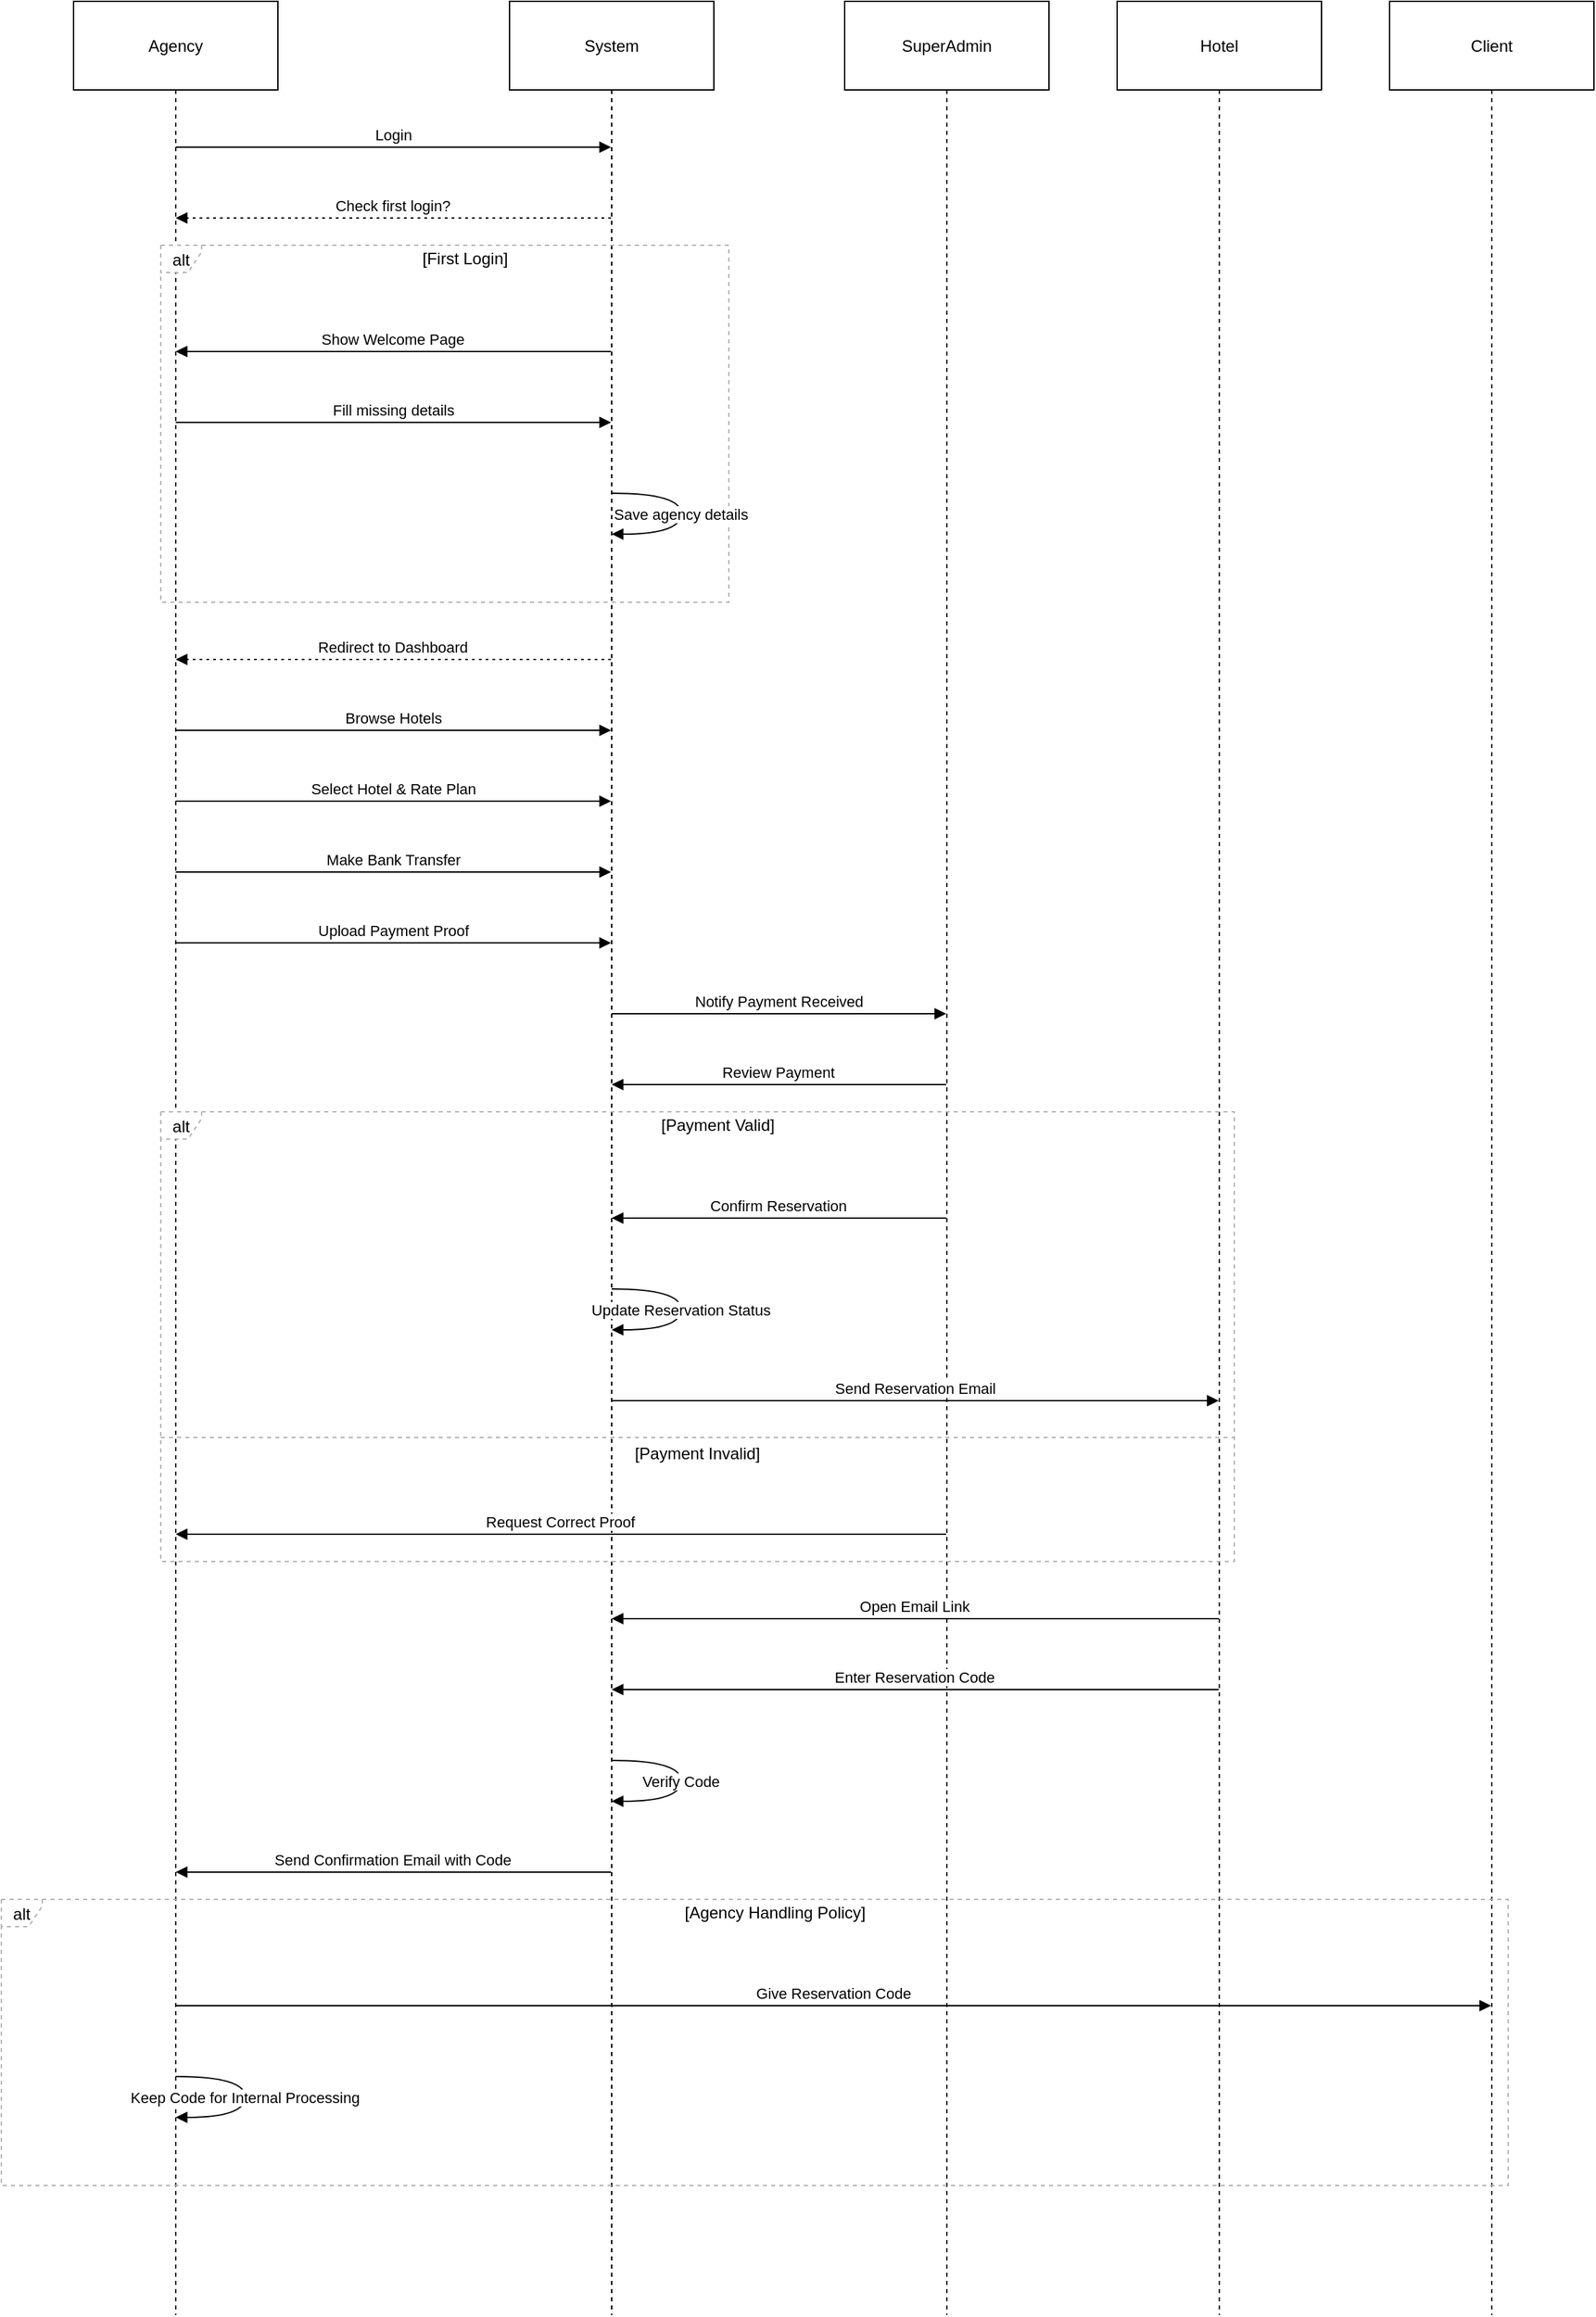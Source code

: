 <mxfile version="26.0.16" pages="4">
  <diagram name="Page-1" id="2YBvvXClWsGukQMizWep">
    <mxGraphModel dx="2206" dy="1155" grid="1" gridSize="10" guides="1" tooltips="1" connect="1" arrows="1" fold="1" page="1" pageScale="1" pageWidth="850" pageHeight="1100" math="0" shadow="0">
      <root>
        <mxCell id="0" />
        <mxCell id="1" parent="0" />
        <mxCell id="4CpXwD7XyZUz4gk19xab-3" value="Agency" style="shape=umlLifeline;perimeter=lifelinePerimeter;whiteSpace=wrap;container=1;dropTarget=0;collapsible=0;recursiveResize=0;outlineConnect=0;portConstraint=eastwest;newEdgeStyle={&quot;edgeStyle&quot;:&quot;elbowEdgeStyle&quot;,&quot;elbow&quot;:&quot;vertical&quot;,&quot;curved&quot;:0,&quot;rounded&quot;:0};size=65;" vertex="1" parent="1">
          <mxGeometry x="73" y="360" width="150" height="1698" as="geometry" />
        </mxCell>
        <mxCell id="4CpXwD7XyZUz4gk19xab-4" value="System" style="shape=umlLifeline;perimeter=lifelinePerimeter;whiteSpace=wrap;container=1;dropTarget=0;collapsible=0;recursiveResize=0;outlineConnect=0;portConstraint=eastwest;newEdgeStyle={&quot;edgeStyle&quot;:&quot;elbowEdgeStyle&quot;,&quot;elbow&quot;:&quot;vertical&quot;,&quot;curved&quot;:0,&quot;rounded&quot;:0};size=65;" vertex="1" parent="1">
          <mxGeometry x="393" y="360" width="150" height="1698" as="geometry" />
        </mxCell>
        <mxCell id="4CpXwD7XyZUz4gk19xab-5" value="SuperAdmin" style="shape=umlLifeline;perimeter=lifelinePerimeter;whiteSpace=wrap;container=1;dropTarget=0;collapsible=0;recursiveResize=0;outlineConnect=0;portConstraint=eastwest;newEdgeStyle={&quot;edgeStyle&quot;:&quot;elbowEdgeStyle&quot;,&quot;elbow&quot;:&quot;vertical&quot;,&quot;curved&quot;:0,&quot;rounded&quot;:0};size=65;" vertex="1" parent="1">
          <mxGeometry x="639" y="360" width="150" height="1698" as="geometry" />
        </mxCell>
        <mxCell id="4CpXwD7XyZUz4gk19xab-6" value="Hotel" style="shape=umlLifeline;perimeter=lifelinePerimeter;whiteSpace=wrap;container=1;dropTarget=0;collapsible=0;recursiveResize=0;outlineConnect=0;portConstraint=eastwest;newEdgeStyle={&quot;edgeStyle&quot;:&quot;elbowEdgeStyle&quot;,&quot;elbow&quot;:&quot;vertical&quot;,&quot;curved&quot;:0,&quot;rounded&quot;:0};size=65;" vertex="1" parent="1">
          <mxGeometry x="839" y="360" width="150" height="1698" as="geometry" />
        </mxCell>
        <mxCell id="4CpXwD7XyZUz4gk19xab-7" value="Client" style="shape=umlLifeline;perimeter=lifelinePerimeter;whiteSpace=wrap;container=1;dropTarget=0;collapsible=0;recursiveResize=0;outlineConnect=0;portConstraint=eastwest;newEdgeStyle={&quot;edgeStyle&quot;:&quot;elbowEdgeStyle&quot;,&quot;elbow&quot;:&quot;vertical&quot;,&quot;curved&quot;:0,&quot;rounded&quot;:0};size=65;" vertex="1" parent="1">
          <mxGeometry x="1039" y="360" width="150" height="1698" as="geometry" />
        </mxCell>
        <mxCell id="4CpXwD7XyZUz4gk19xab-8" value="alt" style="shape=umlFrame;dashed=1;pointerEvents=0;dropTarget=0;strokeColor=#B3B3B3;height=20;width=30" vertex="1" parent="1">
          <mxGeometry x="137" y="539" width="417" height="262" as="geometry" />
        </mxCell>
        <mxCell id="4CpXwD7XyZUz4gk19xab-9" value="[First Login]" style="text;strokeColor=none;fillColor=none;align=center;verticalAlign=middle;whiteSpace=wrap;" vertex="1" parent="4CpXwD7XyZUz4gk19xab-8">
          <mxGeometry x="30" width="387" height="20" as="geometry" />
        </mxCell>
        <mxCell id="4CpXwD7XyZUz4gk19xab-10" value="alt" style="shape=umlFrame;dashed=1;pointerEvents=0;dropTarget=0;strokeColor=#B3B3B3;height=20;width=30" vertex="1" parent="1">
          <mxGeometry x="137" y="1175" width="788" height="330" as="geometry" />
        </mxCell>
        <mxCell id="4CpXwD7XyZUz4gk19xab-11" value="[Payment Valid]" style="text;strokeColor=none;fillColor=none;align=center;verticalAlign=middle;whiteSpace=wrap;" vertex="1" parent="4CpXwD7XyZUz4gk19xab-10">
          <mxGeometry x="30" width="758" height="20" as="geometry" />
        </mxCell>
        <mxCell id="4CpXwD7XyZUz4gk19xab-12" value="[Payment Invalid]" style="shape=line;dashed=1;whiteSpace=wrap;verticalAlign=top;labelPosition=center;verticalLabelPosition=middle;align=center;strokeColor=#B3B3B3;" vertex="1" parent="4CpXwD7XyZUz4gk19xab-10">
          <mxGeometry y="237" width="788" height="4" as="geometry" />
        </mxCell>
        <mxCell id="4CpXwD7XyZUz4gk19xab-13" value="alt" style="shape=umlFrame;dashed=1;pointerEvents=0;dropTarget=0;strokeColor=#B3B3B3;height=20;width=30" vertex="1" parent="1">
          <mxGeometry x="20" y="1753" width="1106" height="210" as="geometry" />
        </mxCell>
        <mxCell id="4CpXwD7XyZUz4gk19xab-14" value="[Agency Handling Policy]" style="text;strokeColor=none;fillColor=none;align=center;verticalAlign=middle;whiteSpace=wrap;" vertex="1" parent="4CpXwD7XyZUz4gk19xab-13">
          <mxGeometry x="30" width="1076" height="20" as="geometry" />
        </mxCell>
        <mxCell id="4CpXwD7XyZUz4gk19xab-15" value="Login" style="verticalAlign=bottom;edgeStyle=elbowEdgeStyle;elbow=vertical;curved=0;rounded=0;endArrow=block;" edge="1" parent="1" source="4CpXwD7XyZUz4gk19xab-3" target="4CpXwD7XyZUz4gk19xab-4">
          <mxGeometry relative="1" as="geometry">
            <Array as="points">
              <mxPoint x="317" y="467" />
            </Array>
          </mxGeometry>
        </mxCell>
        <mxCell id="4CpXwD7XyZUz4gk19xab-16" value="Check first login?" style="verticalAlign=bottom;edgeStyle=elbowEdgeStyle;elbow=vertical;curved=0;rounded=0;dashed=1;dashPattern=2 3;endArrow=block;" edge="1" parent="1" source="4CpXwD7XyZUz4gk19xab-4" target="4CpXwD7XyZUz4gk19xab-3">
          <mxGeometry relative="1" as="geometry">
            <Array as="points">
              <mxPoint x="320" y="519" />
            </Array>
          </mxGeometry>
        </mxCell>
        <mxCell id="4CpXwD7XyZUz4gk19xab-17" value="Show Welcome Page" style="verticalAlign=bottom;edgeStyle=elbowEdgeStyle;elbow=vertical;curved=0;rounded=0;endArrow=block;" edge="1" parent="1" source="4CpXwD7XyZUz4gk19xab-4" target="4CpXwD7XyZUz4gk19xab-3">
          <mxGeometry relative="1" as="geometry">
            <Array as="points">
              <mxPoint x="320" y="617" />
            </Array>
          </mxGeometry>
        </mxCell>
        <mxCell id="4CpXwD7XyZUz4gk19xab-18" value="Fill missing details" style="verticalAlign=bottom;edgeStyle=elbowEdgeStyle;elbow=vertical;curved=0;rounded=0;endArrow=block;" edge="1" parent="1" source="4CpXwD7XyZUz4gk19xab-3" target="4CpXwD7XyZUz4gk19xab-4">
          <mxGeometry relative="1" as="geometry">
            <Array as="points">
              <mxPoint x="317" y="669" />
            </Array>
          </mxGeometry>
        </mxCell>
        <mxCell id="4CpXwD7XyZUz4gk19xab-19" value="Save agency details" style="curved=1;endArrow=block;rounded=0;" edge="1" parent="1" source="4CpXwD7XyZUz4gk19xab-4" target="4CpXwD7XyZUz4gk19xab-4">
          <mxGeometry relative="1" as="geometry">
            <Array as="points">
              <mxPoint x="519" y="721" />
              <mxPoint x="519" y="751" />
            </Array>
          </mxGeometry>
        </mxCell>
        <mxCell id="4CpXwD7XyZUz4gk19xab-20" value="Redirect to Dashboard" style="verticalAlign=bottom;edgeStyle=elbowEdgeStyle;elbow=vertical;curved=0;rounded=0;dashed=1;dashPattern=2 3;endArrow=block;" edge="1" parent="1" source="4CpXwD7XyZUz4gk19xab-4" target="4CpXwD7XyZUz4gk19xab-3">
          <mxGeometry relative="1" as="geometry">
            <Array as="points">
              <mxPoint x="320" y="843" />
            </Array>
          </mxGeometry>
        </mxCell>
        <mxCell id="4CpXwD7XyZUz4gk19xab-21" value="Browse Hotels" style="verticalAlign=bottom;edgeStyle=elbowEdgeStyle;elbow=vertical;curved=0;rounded=0;endArrow=block;" edge="1" parent="1" source="4CpXwD7XyZUz4gk19xab-3" target="4CpXwD7XyZUz4gk19xab-4">
          <mxGeometry relative="1" as="geometry">
            <Array as="points">
              <mxPoint x="317" y="895" />
            </Array>
          </mxGeometry>
        </mxCell>
        <mxCell id="4CpXwD7XyZUz4gk19xab-22" value="Select Hotel &amp; Rate Plan" style="verticalAlign=bottom;edgeStyle=elbowEdgeStyle;elbow=vertical;curved=0;rounded=0;endArrow=block;" edge="1" parent="1" source="4CpXwD7XyZUz4gk19xab-3" target="4CpXwD7XyZUz4gk19xab-4">
          <mxGeometry relative="1" as="geometry">
            <Array as="points">
              <mxPoint x="317" y="947" />
            </Array>
          </mxGeometry>
        </mxCell>
        <mxCell id="4CpXwD7XyZUz4gk19xab-23" value="Make Bank Transfer" style="verticalAlign=bottom;edgeStyle=elbowEdgeStyle;elbow=vertical;curved=0;rounded=0;endArrow=block;" edge="1" parent="1" source="4CpXwD7XyZUz4gk19xab-3" target="4CpXwD7XyZUz4gk19xab-4">
          <mxGeometry relative="1" as="geometry">
            <Array as="points">
              <mxPoint x="317" y="999" />
            </Array>
          </mxGeometry>
        </mxCell>
        <mxCell id="4CpXwD7XyZUz4gk19xab-24" value="Upload Payment Proof" style="verticalAlign=bottom;edgeStyle=elbowEdgeStyle;elbow=vertical;curved=0;rounded=0;endArrow=block;" edge="1" parent="1" source="4CpXwD7XyZUz4gk19xab-3" target="4CpXwD7XyZUz4gk19xab-4">
          <mxGeometry relative="1" as="geometry">
            <Array as="points">
              <mxPoint x="317" y="1051" />
            </Array>
          </mxGeometry>
        </mxCell>
        <mxCell id="4CpXwD7XyZUz4gk19xab-25" value="Notify Payment Received" style="verticalAlign=bottom;edgeStyle=elbowEdgeStyle;elbow=vertical;curved=0;rounded=0;endArrow=block;" edge="1" parent="1" source="4CpXwD7XyZUz4gk19xab-4" target="4CpXwD7XyZUz4gk19xab-5">
          <mxGeometry relative="1" as="geometry">
            <Array as="points">
              <mxPoint x="600" y="1103" />
            </Array>
          </mxGeometry>
        </mxCell>
        <mxCell id="4CpXwD7XyZUz4gk19xab-26" value="Review Payment" style="verticalAlign=bottom;edgeStyle=elbowEdgeStyle;elbow=vertical;curved=0;rounded=0;endArrow=block;" edge="1" parent="1" source="4CpXwD7XyZUz4gk19xab-5" target="4CpXwD7XyZUz4gk19xab-4">
          <mxGeometry relative="1" as="geometry">
            <Array as="points">
              <mxPoint x="603" y="1155" />
            </Array>
          </mxGeometry>
        </mxCell>
        <mxCell id="4CpXwD7XyZUz4gk19xab-27" value="Confirm Reservation" style="verticalAlign=bottom;edgeStyle=elbowEdgeStyle;elbow=vertical;curved=0;rounded=0;endArrow=block;" edge="1" parent="1" source="4CpXwD7XyZUz4gk19xab-5" target="4CpXwD7XyZUz4gk19xab-4">
          <mxGeometry relative="1" as="geometry">
            <Array as="points">
              <mxPoint x="603" y="1253" />
            </Array>
          </mxGeometry>
        </mxCell>
        <mxCell id="4CpXwD7XyZUz4gk19xab-28" value="Update Reservation Status" style="curved=1;endArrow=block;rounded=0;" edge="1" parent="1" source="4CpXwD7XyZUz4gk19xab-4" target="4CpXwD7XyZUz4gk19xab-4">
          <mxGeometry relative="1" as="geometry">
            <Array as="points">
              <mxPoint x="519" y="1305" />
              <mxPoint x="519" y="1335" />
            </Array>
          </mxGeometry>
        </mxCell>
        <mxCell id="4CpXwD7XyZUz4gk19xab-29" value="Send Reservation Email" style="verticalAlign=bottom;edgeStyle=elbowEdgeStyle;elbow=vertical;curved=0;rounded=0;endArrow=block;" edge="1" parent="1" source="4CpXwD7XyZUz4gk19xab-4" target="4CpXwD7XyZUz4gk19xab-6">
          <mxGeometry relative="1" as="geometry">
            <Array as="points">
              <mxPoint x="700" y="1387" />
            </Array>
          </mxGeometry>
        </mxCell>
        <mxCell id="4CpXwD7XyZUz4gk19xab-30" value="Request Correct Proof" style="verticalAlign=bottom;edgeStyle=elbowEdgeStyle;elbow=vertical;curved=0;rounded=0;endArrow=block;" edge="1" parent="1" source="4CpXwD7XyZUz4gk19xab-5" target="4CpXwD7XyZUz4gk19xab-3">
          <mxGeometry relative="1" as="geometry">
            <Array as="points">
              <mxPoint x="443" y="1485" />
            </Array>
          </mxGeometry>
        </mxCell>
        <mxCell id="4CpXwD7XyZUz4gk19xab-31" value="Open Email Link" style="verticalAlign=bottom;edgeStyle=elbowEdgeStyle;elbow=vertical;curved=0;rounded=0;endArrow=block;" edge="1" parent="1" source="4CpXwD7XyZUz4gk19xab-6" target="4CpXwD7XyZUz4gk19xab-4">
          <mxGeometry relative="1" as="geometry">
            <Array as="points">
              <mxPoint x="703" y="1547" />
            </Array>
          </mxGeometry>
        </mxCell>
        <mxCell id="4CpXwD7XyZUz4gk19xab-32" value="Enter Reservation Code" style="verticalAlign=bottom;edgeStyle=elbowEdgeStyle;elbow=vertical;curved=0;rounded=0;endArrow=block;" edge="1" parent="1" source="4CpXwD7XyZUz4gk19xab-6" target="4CpXwD7XyZUz4gk19xab-4">
          <mxGeometry relative="1" as="geometry">
            <Array as="points">
              <mxPoint x="703" y="1599" />
            </Array>
          </mxGeometry>
        </mxCell>
        <mxCell id="4CpXwD7XyZUz4gk19xab-33" value="Verify Code" style="curved=1;endArrow=block;rounded=0;" edge="1" parent="1" source="4CpXwD7XyZUz4gk19xab-4" target="4CpXwD7XyZUz4gk19xab-4">
          <mxGeometry relative="1" as="geometry">
            <Array as="points">
              <mxPoint x="519" y="1651" />
              <mxPoint x="519" y="1681" />
            </Array>
          </mxGeometry>
        </mxCell>
        <mxCell id="4CpXwD7XyZUz4gk19xab-34" value="Send Confirmation Email with Code" style="verticalAlign=bottom;edgeStyle=elbowEdgeStyle;elbow=vertical;curved=0;rounded=0;endArrow=block;" edge="1" parent="1" source="4CpXwD7XyZUz4gk19xab-4" target="4CpXwD7XyZUz4gk19xab-3">
          <mxGeometry relative="1" as="geometry">
            <Array as="points">
              <mxPoint x="320" y="1733" />
            </Array>
          </mxGeometry>
        </mxCell>
        <mxCell id="4CpXwD7XyZUz4gk19xab-35" value="Give Reservation Code" style="verticalAlign=bottom;edgeStyle=elbowEdgeStyle;elbow=vertical;curved=0;rounded=0;endArrow=block;" edge="1" parent="1" source="4CpXwD7XyZUz4gk19xab-3" target="4CpXwD7XyZUz4gk19xab-7">
          <mxGeometry relative="1" as="geometry">
            <Array as="points">
              <mxPoint x="640" y="1831" />
            </Array>
          </mxGeometry>
        </mxCell>
        <mxCell id="4CpXwD7XyZUz4gk19xab-36" value="Keep Code for Internal Processing" style="curved=1;endArrow=block;rounded=0;" edge="1" parent="1" source="4CpXwD7XyZUz4gk19xab-3" target="4CpXwD7XyZUz4gk19xab-3">
          <mxGeometry relative="1" as="geometry">
            <Array as="points">
              <mxPoint x="199" y="1883" />
              <mxPoint x="199" y="1913" />
            </Array>
          </mxGeometry>
        </mxCell>
      </root>
    </mxGraphModel>
  </diagram>
  <diagram id="t-nWvwqjU5VBb9gti7Qr" name="Page-2">
    <mxGraphModel dx="2868" dy="1502" grid="1" gridSize="10" guides="1" tooltips="1" connect="1" arrows="1" fold="1" page="1" pageScale="1" pageWidth="850" pageHeight="1100" math="0" shadow="0">
      <root>
        <mxCell id="0" />
        <mxCell id="1" parent="0" />
        <mxCell id="JjcVQ5xTZ-eNesYEn0ly-1" value="Agency" style="shape=umlLifeline;perimeter=lifelinePerimeter;whiteSpace=wrap;container=1;dropTarget=0;collapsible=0;recursiveResize=0;outlineConnect=0;portConstraint=eastwest;newEdgeStyle={&quot;edgeStyle&quot;:&quot;elbowEdgeStyle&quot;,&quot;elbow&quot;:&quot;vertical&quot;,&quot;curved&quot;:0,&quot;rounded&quot;:0};size=65;" vertex="1" parent="1">
          <mxGeometry x="20" y="20" width="150" height="2723" as="geometry" />
        </mxCell>
        <mxCell id="JjcVQ5xTZ-eNesYEn0ly-2" value="AgencyDashboard" style="shape=umlLifeline;perimeter=lifelinePerimeter;whiteSpace=wrap;container=1;dropTarget=0;collapsible=0;recursiveResize=0;outlineConnect=0;portConstraint=eastwest;newEdgeStyle={&quot;edgeStyle&quot;:&quot;elbowEdgeStyle&quot;,&quot;elbow&quot;:&quot;vertical&quot;,&quot;curved&quot;:0,&quot;rounded&quot;:0};size=65;" vertex="1" parent="1">
          <mxGeometry x="352" y="20" width="150" height="2723" as="geometry" />
        </mxCell>
        <mxCell id="JjcVQ5xTZ-eNesYEn0ly-3" value="SuperAdmin" style="shape=umlLifeline;perimeter=lifelinePerimeter;whiteSpace=wrap;container=1;dropTarget=0;collapsible=0;recursiveResize=0;outlineConnect=0;portConstraint=eastwest;newEdgeStyle={&quot;edgeStyle&quot;:&quot;elbowEdgeStyle&quot;,&quot;elbow&quot;:&quot;vertical&quot;,&quot;curved&quot;:0,&quot;rounded&quot;:0};size=65;" vertex="1" parent="1">
          <mxGeometry x="552" y="20" width="150" height="2723" as="geometry" />
        </mxCell>
        <mxCell id="JjcVQ5xTZ-eNesYEn0ly-4" value="AdminDashboard" style="shape=umlLifeline;perimeter=lifelinePerimeter;whiteSpace=wrap;container=1;dropTarget=0;collapsible=0;recursiveResize=0;outlineConnect=0;portConstraint=eastwest;newEdgeStyle={&quot;edgeStyle&quot;:&quot;elbowEdgeStyle&quot;,&quot;elbow&quot;:&quot;vertical&quot;,&quot;curved&quot;:0,&quot;rounded&quot;:0};size=65;" vertex="1" parent="1">
          <mxGeometry x="837" y="20" width="150" height="2723" as="geometry" />
        </mxCell>
        <mxCell id="JjcVQ5xTZ-eNesYEn0ly-5" value="Hotel" style="shape=umlLifeline;perimeter=lifelinePerimeter;whiteSpace=wrap;container=1;dropTarget=0;collapsible=0;recursiveResize=0;outlineConnect=0;portConstraint=eastwest;newEdgeStyle={&quot;edgeStyle&quot;:&quot;elbowEdgeStyle&quot;,&quot;elbow&quot;:&quot;vertical&quot;,&quot;curved&quot;:0,&quot;rounded&quot;:0};size=65;" vertex="1" parent="1">
          <mxGeometry x="1037" y="20" width="150" height="2723" as="geometry" />
        </mxCell>
        <mxCell id="JjcVQ5xTZ-eNesYEn0ly-6" value="HotelDashboard" style="shape=umlLifeline;perimeter=lifelinePerimeter;whiteSpace=wrap;container=1;dropTarget=0;collapsible=0;recursiveResize=0;outlineConnect=0;portConstraint=eastwest;newEdgeStyle={&quot;edgeStyle&quot;:&quot;elbowEdgeStyle&quot;,&quot;elbow&quot;:&quot;vertical&quot;,&quot;curved&quot;:0,&quot;rounded&quot;:0};size=65;" vertex="1" parent="1">
          <mxGeometry x="1409" y="20" width="150" height="2723" as="geometry" />
        </mxCell>
        <mxCell id="JjcVQ5xTZ-eNesYEn0ly-7" value="EmailService" style="shape=umlLifeline;perimeter=lifelinePerimeter;whiteSpace=wrap;container=1;dropTarget=0;collapsible=0;recursiveResize=0;outlineConnect=0;portConstraint=eastwest;newEdgeStyle={&quot;edgeStyle&quot;:&quot;elbowEdgeStyle&quot;,&quot;elbow&quot;:&quot;vertical&quot;,&quot;curved&quot;:0,&quot;rounded&quot;:0};size=65;" vertex="1" parent="1">
          <mxGeometry x="1694" y="20" width="150" height="2723" as="geometry" />
        </mxCell>
        <mxCell id="JjcVQ5xTZ-eNesYEn0ly-8" value="PaymentVerification" style="shape=umlLifeline;perimeter=lifelinePerimeter;whiteSpace=wrap;container=1;dropTarget=0;collapsible=0;recursiveResize=0;outlineConnect=0;portConstraint=eastwest;newEdgeStyle={&quot;edgeStyle&quot;:&quot;elbowEdgeStyle&quot;,&quot;elbow&quot;:&quot;vertical&quot;,&quot;curved&quot;:0,&quot;rounded&quot;:0};size=65;" vertex="1" parent="1">
          <mxGeometry x="1894" y="20" width="160" height="2723" as="geometry" />
        </mxCell>
        <mxCell id="JjcVQ5xTZ-eNesYEn0ly-9" value="Database" style="shape=umlLifeline;perimeter=lifelinePerimeter;whiteSpace=wrap;container=1;dropTarget=0;collapsible=0;recursiveResize=0;outlineConnect=0;portConstraint=eastwest;newEdgeStyle={&quot;edgeStyle&quot;:&quot;elbowEdgeStyle&quot;,&quot;elbow&quot;:&quot;vertical&quot;,&quot;curved&quot;:0,&quot;rounded&quot;:0};size=65;" vertex="1" parent="1">
          <mxGeometry x="2104" y="20" width="150" height="2723" as="geometry" />
        </mxCell>
        <mxCell id="JjcVQ5xTZ-eNesYEn0ly-10" value="Login (First Time)" style="verticalAlign=bottom;edgeStyle=elbowEdgeStyle;elbow=vertical;curved=0;rounded=0;endArrow=block;" edge="1" parent="1" source="JjcVQ5xTZ-eNesYEn0ly-1" target="JjcVQ5xTZ-eNesYEn0ly-2">
          <mxGeometry relative="1" as="geometry">
            <Array as="points">
              <mxPoint x="270" y="176" />
            </Array>
          </mxGeometry>
        </mxCell>
        <mxCell id="JjcVQ5xTZ-eNesYEn0ly-11" value="Display Welcome Page" style="curved=1;endArrow=block;rounded=0;" edge="1" parent="1" source="JjcVQ5xTZ-eNesYEn0ly-2" target="JjcVQ5xTZ-eNesYEn0ly-2">
          <mxGeometry relative="1" as="geometry">
            <Array as="points">
              <mxPoint x="478" y="228" />
              <mxPoint x="478" y="258" />
            </Array>
          </mxGeometry>
        </mxCell>
        <mxCell id="JjcVQ5xTZ-eNesYEn0ly-12" value="Submit Agency Details" style="verticalAlign=bottom;edgeStyle=elbowEdgeStyle;elbow=vertical;curved=0;rounded=0;endArrow=block;" edge="1" parent="1" source="JjcVQ5xTZ-eNesYEn0ly-1" target="JjcVQ5xTZ-eNesYEn0ly-2">
          <mxGeometry relative="1" as="geometry">
            <Array as="points">
              <mxPoint x="270" y="310" />
            </Array>
          </mxGeometry>
        </mxCell>
        <mxCell id="JjcVQ5xTZ-eNesYEn0ly-13" value="Save Agency Profile" style="verticalAlign=bottom;edgeStyle=elbowEdgeStyle;elbow=vertical;curved=0;rounded=0;endArrow=block;" edge="1" parent="1" source="JjcVQ5xTZ-eNesYEn0ly-2" target="JjcVQ5xTZ-eNesYEn0ly-9">
          <mxGeometry relative="1" as="geometry">
            <Array as="points">
              <mxPoint x="1312" y="362" />
            </Array>
          </mxGeometry>
        </mxCell>
        <mxCell id="JjcVQ5xTZ-eNesYEn0ly-14" value="Confirm Save" style="verticalAlign=bottom;edgeStyle=elbowEdgeStyle;elbow=vertical;curved=0;rounded=0;dashed=1;dashPattern=2 3;endArrow=block;" edge="1" parent="1" source="JjcVQ5xTZ-eNesYEn0ly-9" target="JjcVQ5xTZ-eNesYEn0ly-2">
          <mxGeometry relative="1" as="geometry">
            <Array as="points">
              <mxPoint x="1315" y="414" />
            </Array>
          </mxGeometry>
        </mxCell>
        <mxCell id="JjcVQ5xTZ-eNesYEn0ly-15" value="Show Agency Dashboard" style="verticalAlign=bottom;edgeStyle=elbowEdgeStyle;elbow=vertical;curved=0;rounded=0;dashed=1;dashPattern=2 3;endArrow=block;" edge="1" parent="1" source="JjcVQ5xTZ-eNesYEn0ly-2" target="JjcVQ5xTZ-eNesYEn0ly-1">
          <mxGeometry relative="1" as="geometry">
            <Array as="points">
              <mxPoint x="273" y="466" />
            </Array>
          </mxGeometry>
        </mxCell>
        <mxCell id="JjcVQ5xTZ-eNesYEn0ly-16" value="Browse Available Hotels" style="verticalAlign=bottom;edgeStyle=elbowEdgeStyle;elbow=vertical;curved=0;rounded=0;endArrow=block;" edge="1" parent="1" source="JjcVQ5xTZ-eNesYEn0ly-1" target="JjcVQ5xTZ-eNesYEn0ly-2">
          <mxGeometry relative="1" as="geometry">
            <Array as="points">
              <mxPoint x="270" y="567" />
            </Array>
          </mxGeometry>
        </mxCell>
        <mxCell id="JjcVQ5xTZ-eNesYEn0ly-17" value="Query Hotels List" style="verticalAlign=bottom;edgeStyle=elbowEdgeStyle;elbow=vertical;curved=0;rounded=0;endArrow=block;" edge="1" parent="1" source="JjcVQ5xTZ-eNesYEn0ly-2" target="JjcVQ5xTZ-eNesYEn0ly-9">
          <mxGeometry relative="1" as="geometry">
            <Array as="points">
              <mxPoint x="1312" y="619" />
            </Array>
          </mxGeometry>
        </mxCell>
        <mxCell id="JjcVQ5xTZ-eNesYEn0ly-18" value="Return Hotels Data" style="verticalAlign=bottom;edgeStyle=elbowEdgeStyle;elbow=vertical;curved=0;rounded=0;dashed=1;dashPattern=2 3;endArrow=block;" edge="1" parent="1" source="JjcVQ5xTZ-eNesYEn0ly-9" target="JjcVQ5xTZ-eNesYEn0ly-2">
          <mxGeometry relative="1" as="geometry">
            <Array as="points">
              <mxPoint x="1315" y="671" />
            </Array>
          </mxGeometry>
        </mxCell>
        <mxCell id="JjcVQ5xTZ-eNesYEn0ly-19" value="Select Hotel" style="verticalAlign=bottom;edgeStyle=elbowEdgeStyle;elbow=vertical;curved=0;rounded=0;endArrow=block;" edge="1" parent="1" source="JjcVQ5xTZ-eNesYEn0ly-1" target="JjcVQ5xTZ-eNesYEn0ly-2">
          <mxGeometry relative="1" as="geometry">
            <Array as="points">
              <mxPoint x="270" y="723" />
            </Array>
          </mxGeometry>
        </mxCell>
        <mxCell id="JjcVQ5xTZ-eNesYEn0ly-20" value="Query Hotel Details &amp; Rate Plans" style="verticalAlign=bottom;edgeStyle=elbowEdgeStyle;elbow=vertical;curved=0;rounded=0;endArrow=block;" edge="1" parent="1" source="JjcVQ5xTZ-eNesYEn0ly-2" target="JjcVQ5xTZ-eNesYEn0ly-9">
          <mxGeometry relative="1" as="geometry">
            <Array as="points">
              <mxPoint x="1312" y="775" />
            </Array>
          </mxGeometry>
        </mxCell>
        <mxCell id="JjcVQ5xTZ-eNesYEn0ly-21" value="Return Rate Plans &amp; Availability" style="verticalAlign=bottom;edgeStyle=elbowEdgeStyle;elbow=vertical;curved=0;rounded=0;dashed=1;dashPattern=2 3;endArrow=block;" edge="1" parent="1" source="JjcVQ5xTZ-eNesYEn0ly-9" target="JjcVQ5xTZ-eNesYEn0ly-2">
          <mxGeometry relative="1" as="geometry">
            <Array as="points">
              <mxPoint x="1315" y="827" />
            </Array>
          </mxGeometry>
        </mxCell>
        <mxCell id="JjcVQ5xTZ-eNesYEn0ly-22" value="Select Rate Plan" style="verticalAlign=bottom;edgeStyle=elbowEdgeStyle;elbow=vertical;curved=0;rounded=0;endArrow=block;" edge="1" parent="1" source="JjcVQ5xTZ-eNesYEn0ly-1" target="JjcVQ5xTZ-eNesYEn0ly-2">
          <mxGeometry relative="1" as="geometry">
            <Array as="points">
              <mxPoint x="270" y="879" />
            </Array>
          </mxGeometry>
        </mxCell>
        <mxCell id="JjcVQ5xTZ-eNesYEn0ly-23" value="Make Bank Transfer to System Owner" style="verticalAlign=bottom;edgeStyle=elbowEdgeStyle;elbow=vertical;curved=0;rounded=0;endArrow=block;" edge="1" parent="1" source="JjcVQ5xTZ-eNesYEn0ly-1" target="JjcVQ5xTZ-eNesYEn0ly-8">
          <mxGeometry relative="1" as="geometry">
            <Array as="points">
              <mxPoint x="1043" y="931" />
            </Array>
          </mxGeometry>
        </mxCell>
        <mxCell id="JjcVQ5xTZ-eNesYEn0ly-24" value="Create Reservation Request" style="verticalAlign=bottom;edgeStyle=elbowEdgeStyle;elbow=vertical;curved=0;rounded=0;endArrow=block;" edge="1" parent="1" source="JjcVQ5xTZ-eNesYEn0ly-1" target="JjcVQ5xTZ-eNesYEn0ly-2">
          <mxGeometry relative="1" as="geometry">
            <Array as="points">
              <mxPoint x="270" y="983" />
            </Array>
          </mxGeometry>
        </mxCell>
        <mxCell id="JjcVQ5xTZ-eNesYEn0ly-25" value="Upload Payment Proof" style="verticalAlign=bottom;edgeStyle=elbowEdgeStyle;elbow=vertical;curved=0;rounded=0;endArrow=block;" edge="1" parent="1" source="JjcVQ5xTZ-eNesYEn0ly-1" target="JjcVQ5xTZ-eNesYEn0ly-2">
          <mxGeometry relative="1" as="geometry">
            <Array as="points">
              <mxPoint x="270" y="1035" />
            </Array>
          </mxGeometry>
        </mxCell>
        <mxCell id="JjcVQ5xTZ-eNesYEn0ly-26" value="Save Reservation &amp; Payment Info" style="verticalAlign=bottom;edgeStyle=elbowEdgeStyle;elbow=vertical;curved=0;rounded=0;endArrow=block;" edge="1" parent="1" source="JjcVQ5xTZ-eNesYEn0ly-2" target="JjcVQ5xTZ-eNesYEn0ly-9">
          <mxGeometry relative="1" as="geometry">
            <Array as="points">
              <mxPoint x="1312" y="1087" />
            </Array>
          </mxGeometry>
        </mxCell>
        <mxCell id="JjcVQ5xTZ-eNesYEn0ly-27" value="Confirm Save" style="verticalAlign=bottom;edgeStyle=elbowEdgeStyle;elbow=vertical;curved=0;rounded=0;dashed=1;dashPattern=2 3;endArrow=block;" edge="1" parent="1" source="JjcVQ5xTZ-eNesYEn0ly-9" target="JjcVQ5xTZ-eNesYEn0ly-2">
          <mxGeometry relative="1" as="geometry">
            <Array as="points">
              <mxPoint x="1315" y="1139" />
            </Array>
          </mxGeometry>
        </mxCell>
        <mxCell id="JjcVQ5xTZ-eNesYEn0ly-28" value="Display Reservation Pending Status" style="verticalAlign=bottom;edgeStyle=elbowEdgeStyle;elbow=vertical;curved=0;rounded=0;dashed=1;dashPattern=2 3;endArrow=block;" edge="1" parent="1" source="JjcVQ5xTZ-eNesYEn0ly-2" target="JjcVQ5xTZ-eNesYEn0ly-1">
          <mxGeometry relative="1" as="geometry">
            <Array as="points">
              <mxPoint x="273" y="1191" />
            </Array>
          </mxGeometry>
        </mxCell>
        <mxCell id="JjcVQ5xTZ-eNesYEn0ly-29" value="Login" style="verticalAlign=bottom;edgeStyle=elbowEdgeStyle;elbow=vertical;curved=0;rounded=0;endArrow=block;" edge="1" parent="1" source="JjcVQ5xTZ-eNesYEn0ly-3" target="JjcVQ5xTZ-eNesYEn0ly-4">
          <mxGeometry relative="1" as="geometry">
            <Array as="points">
              <mxPoint x="778" y="1292" />
            </Array>
          </mxGeometry>
        </mxCell>
        <mxCell id="JjcVQ5xTZ-eNesYEn0ly-30" value="Query Pending Reservations" style="verticalAlign=bottom;edgeStyle=elbowEdgeStyle;elbow=vertical;curved=0;rounded=0;endArrow=block;" edge="1" parent="1" source="JjcVQ5xTZ-eNesYEn0ly-4" target="JjcVQ5xTZ-eNesYEn0ly-9">
          <mxGeometry relative="1" as="geometry">
            <Array as="points">
              <mxPoint x="1554" y="1344" />
            </Array>
          </mxGeometry>
        </mxCell>
        <mxCell id="JjcVQ5xTZ-eNesYEn0ly-31" value="Return Pending Reservations" style="verticalAlign=bottom;edgeStyle=elbowEdgeStyle;elbow=vertical;curved=0;rounded=0;dashed=1;dashPattern=2 3;endArrow=block;" edge="1" parent="1" source="JjcVQ5xTZ-eNesYEn0ly-9" target="JjcVQ5xTZ-eNesYEn0ly-4">
          <mxGeometry relative="1" as="geometry">
            <Array as="points">
              <mxPoint x="1557" y="1396" />
            </Array>
          </mxGeometry>
        </mxCell>
        <mxCell id="JjcVQ5xTZ-eNesYEn0ly-32" value="Verify Payment for Reservation" style="verticalAlign=bottom;edgeStyle=elbowEdgeStyle;elbow=vertical;curved=0;rounded=0;endArrow=block;" edge="1" parent="1" source="JjcVQ5xTZ-eNesYEn0ly-3" target="JjcVQ5xTZ-eNesYEn0ly-4">
          <mxGeometry relative="1" as="geometry">
            <Array as="points">
              <mxPoint x="778" y="1448" />
            </Array>
          </mxGeometry>
        </mxCell>
        <mxCell id="JjcVQ5xTZ-eNesYEn0ly-33" value="Confirm Reservation" style="verticalAlign=bottom;edgeStyle=elbowEdgeStyle;elbow=vertical;curved=0;rounded=0;endArrow=block;" edge="1" parent="1" source="JjcVQ5xTZ-eNesYEn0ly-3" target="JjcVQ5xTZ-eNesYEn0ly-4">
          <mxGeometry relative="1" as="geometry">
            <Array as="points">
              <mxPoint x="778" y="1500" />
            </Array>
          </mxGeometry>
        </mxCell>
        <mxCell id="JjcVQ5xTZ-eNesYEn0ly-34" value="Update Reservation Status" style="verticalAlign=bottom;edgeStyle=elbowEdgeStyle;elbow=vertical;curved=0;rounded=0;endArrow=block;" edge="1" parent="1" source="JjcVQ5xTZ-eNesYEn0ly-4" target="JjcVQ5xTZ-eNesYEn0ly-9">
          <mxGeometry relative="1" as="geometry">
            <Array as="points">
              <mxPoint x="1554" y="1552" />
            </Array>
          </mxGeometry>
        </mxCell>
        <mxCell id="JjcVQ5xTZ-eNesYEn0ly-35" value="Confirm Update" style="verticalAlign=bottom;edgeStyle=elbowEdgeStyle;elbow=vertical;curved=0;rounded=0;dashed=1;dashPattern=2 3;endArrow=block;" edge="1" parent="1" source="JjcVQ5xTZ-eNesYEn0ly-9" target="JjcVQ5xTZ-eNesYEn0ly-4">
          <mxGeometry relative="1" as="geometry">
            <Array as="points">
              <mxPoint x="1557" y="1604" />
            </Array>
          </mxGeometry>
        </mxCell>
        <mxCell id="JjcVQ5xTZ-eNesYEn0ly-36" value="Trigger Notification to Hotel" style="verticalAlign=bottom;edgeStyle=elbowEdgeStyle;elbow=vertical;curved=0;rounded=0;endArrow=block;" edge="1" parent="1" source="JjcVQ5xTZ-eNesYEn0ly-4" target="JjcVQ5xTZ-eNesYEn0ly-7">
          <mxGeometry relative="1" as="geometry">
            <Array as="points">
              <mxPoint x="1349" y="1656" />
            </Array>
          </mxGeometry>
        </mxCell>
        <mxCell id="JjcVQ5xTZ-eNesYEn0ly-37" value="Send Reservation Notification Email" style="verticalAlign=bottom;edgeStyle=elbowEdgeStyle;elbow=vertical;curved=0;rounded=0;dashed=1;dashPattern=2 3;endArrow=block;" edge="1" parent="1" source="JjcVQ5xTZ-eNesYEn0ly-7" target="JjcVQ5xTZ-eNesYEn0ly-5">
          <mxGeometry relative="1" as="geometry">
            <Array as="points">
              <mxPoint x="1452" y="1708" />
            </Array>
          </mxGeometry>
        </mxCell>
        <mxCell id="JjcVQ5xTZ-eNesYEn0ly-38" value="Open Reservation Link in Email" style="verticalAlign=bottom;edgeStyle=elbowEdgeStyle;elbow=vertical;curved=0;rounded=0;endArrow=block;" edge="1" parent="1" source="JjcVQ5xTZ-eNesYEn0ly-5" target="JjcVQ5xTZ-eNesYEn0ly-7">
          <mxGeometry relative="1" as="geometry">
            <Array as="points">
              <mxPoint x="1449" y="1809" />
            </Array>
          </mxGeometry>
        </mxCell>
        <mxCell id="JjcVQ5xTZ-eNesYEn0ly-39" value="Redirect to Reservation Details" style="verticalAlign=bottom;edgeStyle=elbowEdgeStyle;elbow=vertical;curved=0;rounded=0;endArrow=block;" edge="1" parent="1" source="JjcVQ5xTZ-eNesYEn0ly-7" target="JjcVQ5xTZ-eNesYEn0ly-6">
          <mxGeometry relative="1" as="geometry">
            <Array as="points">
              <mxPoint x="1638" y="1861" />
            </Array>
          </mxGeometry>
        </mxCell>
        <mxCell id="JjcVQ5xTZ-eNesYEn0ly-40" value="Login" style="verticalAlign=bottom;edgeStyle=elbowEdgeStyle;elbow=vertical;curved=0;rounded=0;endArrow=block;" edge="1" parent="1" source="JjcVQ5xTZ-eNesYEn0ly-5" target="JjcVQ5xTZ-eNesYEn0ly-6">
          <mxGeometry relative="1" as="geometry">
            <Array as="points">
              <mxPoint x="1307" y="1913" />
            </Array>
          </mxGeometry>
        </mxCell>
        <mxCell id="JjcVQ5xTZ-eNesYEn0ly-41" value="Query Reservation Details" style="verticalAlign=bottom;edgeStyle=elbowEdgeStyle;elbow=vertical;curved=0;rounded=0;endArrow=block;" edge="1" parent="1" source="JjcVQ5xTZ-eNesYEn0ly-6" target="JjcVQ5xTZ-eNesYEn0ly-9">
          <mxGeometry relative="1" as="geometry">
            <Array as="points">
              <mxPoint x="1840" y="1965" />
            </Array>
          </mxGeometry>
        </mxCell>
        <mxCell id="JjcVQ5xTZ-eNesYEn0ly-42" value="Return Reservation Details" style="verticalAlign=bottom;edgeStyle=elbowEdgeStyle;elbow=vertical;curved=0;rounded=0;dashed=1;dashPattern=2 3;endArrow=block;" edge="1" parent="1" source="JjcVQ5xTZ-eNesYEn0ly-9" target="JjcVQ5xTZ-eNesYEn0ly-6">
          <mxGeometry relative="1" as="geometry">
            <Array as="points">
              <mxPoint x="1843" y="2017" />
            </Array>
          </mxGeometry>
        </mxCell>
        <mxCell id="JjcVQ5xTZ-eNesYEn0ly-43" value="Enter Hotel Local System Reservation Code" style="verticalAlign=bottom;edgeStyle=elbowEdgeStyle;elbow=vertical;curved=0;rounded=0;endArrow=block;" edge="1" parent="1" source="JjcVQ5xTZ-eNesYEn0ly-5" target="JjcVQ5xTZ-eNesYEn0ly-6">
          <mxGeometry relative="1" as="geometry">
            <Array as="points">
              <mxPoint x="1307" y="2069" />
            </Array>
          </mxGeometry>
        </mxCell>
        <mxCell id="JjcVQ5xTZ-eNesYEn0ly-44" value="Update with Hotel Confirmation Code" style="verticalAlign=bottom;edgeStyle=elbowEdgeStyle;elbow=vertical;curved=0;rounded=0;endArrow=block;" edge="1" parent="1" source="JjcVQ5xTZ-eNesYEn0ly-6" target="JjcVQ5xTZ-eNesYEn0ly-9">
          <mxGeometry relative="1" as="geometry">
            <Array as="points">
              <mxPoint x="1840" y="2121" />
            </Array>
          </mxGeometry>
        </mxCell>
        <mxCell id="JjcVQ5xTZ-eNesYEn0ly-45" value="Confirm Update" style="verticalAlign=bottom;edgeStyle=elbowEdgeStyle;elbow=vertical;curved=0;rounded=0;dashed=1;dashPattern=2 3;endArrow=block;" edge="1" parent="1" source="JjcVQ5xTZ-eNesYEn0ly-9" target="JjcVQ5xTZ-eNesYEn0ly-6">
          <mxGeometry relative="1" as="geometry">
            <Array as="points">
              <mxPoint x="1843" y="2173" />
            </Array>
          </mxGeometry>
        </mxCell>
        <mxCell id="JjcVQ5xTZ-eNesYEn0ly-46" value="Trigger Notification to Agency" style="verticalAlign=bottom;edgeStyle=elbowEdgeStyle;elbow=vertical;curved=0;rounded=0;endArrow=block;" edge="1" parent="1" source="JjcVQ5xTZ-eNesYEn0ly-6" target="JjcVQ5xTZ-eNesYEn0ly-7">
          <mxGeometry relative="1" as="geometry">
            <Array as="points">
              <mxPoint x="1635" y="2225" />
            </Array>
          </mxGeometry>
        </mxCell>
        <mxCell id="JjcVQ5xTZ-eNesYEn0ly-47" value="Send Confirmation with Hotel Reservation Code" style="verticalAlign=bottom;edgeStyle=elbowEdgeStyle;elbow=vertical;curved=0;rounded=0;dashed=1;dashPattern=2 3;endArrow=block;" edge="1" parent="1" source="JjcVQ5xTZ-eNesYEn0ly-7" target="JjcVQ5xTZ-eNesYEn0ly-1">
          <mxGeometry relative="1" as="geometry">
            <Array as="points">
              <mxPoint x="944" y="2277" />
            </Array>
          </mxGeometry>
        </mxCell>
        <mxCell id="JjcVQ5xTZ-eNesYEn0ly-48" value="View Confirmed Reservation" style="verticalAlign=bottom;edgeStyle=elbowEdgeStyle;elbow=vertical;curved=0;rounded=0;endArrow=block;" edge="1" parent="1" source="JjcVQ5xTZ-eNesYEn0ly-1" target="JjcVQ5xTZ-eNesYEn0ly-2">
          <mxGeometry relative="1" as="geometry">
            <Array as="points">
              <mxPoint x="270" y="2378" />
            </Array>
          </mxGeometry>
        </mxCell>
        <mxCell id="JjcVQ5xTZ-eNesYEn0ly-49" value="Query Complete Reservation Details" style="verticalAlign=bottom;edgeStyle=elbowEdgeStyle;elbow=vertical;curved=0;rounded=0;endArrow=block;" edge="1" parent="1" source="JjcVQ5xTZ-eNesYEn0ly-2" target="JjcVQ5xTZ-eNesYEn0ly-9">
          <mxGeometry relative="1" as="geometry">
            <Array as="points">
              <mxPoint x="1312" y="2430" />
            </Array>
          </mxGeometry>
        </mxCell>
        <mxCell id="JjcVQ5xTZ-eNesYEn0ly-50" value="Return Reservation with Hotel Code" style="verticalAlign=bottom;edgeStyle=elbowEdgeStyle;elbow=vertical;curved=0;rounded=0;dashed=1;dashPattern=2 3;endArrow=block;" edge="1" parent="1" source="JjcVQ5xTZ-eNesYEn0ly-9" target="JjcVQ5xTZ-eNesYEn0ly-2">
          <mxGeometry relative="1" as="geometry">
            <Array as="points">
              <mxPoint x="1315" y="2482" />
            </Array>
          </mxGeometry>
        </mxCell>
        <mxCell id="JjcVQ5xTZ-eNesYEn0ly-51" value="Display Complete Reservation Details" style="verticalAlign=bottom;edgeStyle=elbowEdgeStyle;elbow=vertical;curved=0;rounded=0;dashed=1;dashPattern=2 3;endArrow=block;" edge="1" parent="1" source="JjcVQ5xTZ-eNesYEn0ly-2" target="JjcVQ5xTZ-eNesYEn0ly-1">
          <mxGeometry relative="1" as="geometry">
            <Array as="points">
              <mxPoint x="273" y="2534" />
            </Array>
          </mxGeometry>
        </mxCell>
        <mxCell id="JjcVQ5xTZ-eNesYEn0ly-52" value="Generate Voucher (Optional)" style="verticalAlign=bottom;edgeStyle=elbowEdgeStyle;elbow=vertical;curved=0;rounded=0;endArrow=block;" edge="1" parent="1" source="JjcVQ5xTZ-eNesYEn0ly-1" target="JjcVQ5xTZ-eNesYEn0ly-2">
          <mxGeometry relative="1" as="geometry">
            <Array as="points">
              <mxPoint x="270" y="2586" />
            </Array>
          </mxGeometry>
        </mxCell>
        <mxCell id="JjcVQ5xTZ-eNesYEn0ly-53" value="Provide Voucher for Client" style="verticalAlign=bottom;edgeStyle=elbowEdgeStyle;elbow=vertical;curved=0;rounded=0;endArrow=block;" edge="1" parent="1" source="JjcVQ5xTZ-eNesYEn0ly-2" target="JjcVQ5xTZ-eNesYEn0ly-1">
          <mxGeometry relative="1" as="geometry">
            <Array as="points">
              <mxPoint x="273" y="2638" />
            </Array>
          </mxGeometry>
        </mxCell>
        <mxCell id="JjcVQ5xTZ-eNesYEn0ly-54" value="Agency Registration &amp; Onboarding" style="fillColor=#ffff88;strokeColor=#9E916F;" vertex="1" parent="1">
          <mxGeometry x="70" y="95" width="2134" height="49" as="geometry" />
        </mxCell>
        <mxCell id="JjcVQ5xTZ-eNesYEn0ly-55" value="Hotel Selection &amp; Reservation" style="fillColor=#ffff88;strokeColor=#9E916F;" vertex="1" parent="1">
          <mxGeometry x="70" y="486" width="2134" height="49" as="geometry" />
        </mxCell>
        <mxCell id="JjcVQ5xTZ-eNesYEn0ly-56" value="Payment &amp; Reservation Verification" style="fillColor=#ffff88;strokeColor=#9E916F;" vertex="1" parent="1">
          <mxGeometry x="602" y="1211" width="1602" height="49" as="geometry" />
        </mxCell>
        <mxCell id="JjcVQ5xTZ-eNesYEn0ly-57" value="Hotel Confirmation &amp; Code Generation" style="fillColor=#ffff88;strokeColor=#9E916F;" vertex="1" parent="1">
          <mxGeometry x="70" y="1728" width="1067" height="49" as="geometry" />
        </mxCell>
        <mxCell id="JjcVQ5xTZ-eNesYEn0ly-58" value="Reservation Completion" style="fillColor=#ffff88;strokeColor=#9E916F;" vertex="1" parent="1">
          <mxGeometry x="70" y="2297" width="2134" height="49" as="geometry" />
        </mxCell>
      </root>
    </mxGraphModel>
  </diagram>
  <diagram id="m7D5m_9AMs0vEPgQ6S8W" name="Page-3">
    <mxGraphModel dx="2868" dy="1502" grid="1" gridSize="10" guides="1" tooltips="1" connect="1" arrows="1" fold="1" page="1" pageScale="1" pageWidth="850" pageHeight="1100" math="0" shadow="0">
      <root>
        <mxCell id="0" />
        <mxCell id="1" parent="0" />
        <mxCell id="u7vHUTxII_CLCavHVp7e-1" value="AgencyUser" style="shape=umlLifeline;perimeter=lifelinePerimeter;whiteSpace=wrap;container=1;dropTarget=0;collapsible=0;recursiveResize=0;outlineConnect=0;portConstraint=eastwest;newEdgeStyle={&quot;edgeStyle&quot;:&quot;elbowEdgeStyle&quot;,&quot;elbow&quot;:&quot;vertical&quot;,&quot;curved&quot;:0,&quot;rounded&quot;:0};size=65;" vertex="1" parent="1">
          <mxGeometry x="20" y="20" width="150" height="2020" as="geometry" />
        </mxCell>
        <mxCell id="u7vHUTxII_CLCavHVp7e-2" value="AgencyDashboard" style="shape=umlLifeline;perimeter=lifelinePerimeter;whiteSpace=wrap;container=1;dropTarget=0;collapsible=0;recursiveResize=0;outlineConnect=0;portConstraint=eastwest;newEdgeStyle={&quot;edgeStyle&quot;:&quot;elbowEdgeStyle&quot;,&quot;elbow&quot;:&quot;vertical&quot;,&quot;curved&quot;:0,&quot;rounded&quot;:0};size=65;" vertex="1" parent="1">
          <mxGeometry x="319" y="20" width="150" height="2020" as="geometry" />
        </mxCell>
        <mxCell id="u7vHUTxII_CLCavHVp7e-3" value="System" style="shape=umlLifeline;perimeter=lifelinePerimeter;whiteSpace=wrap;container=1;dropTarget=0;collapsible=0;recursiveResize=0;outlineConnect=0;portConstraint=eastwest;newEdgeStyle={&quot;edgeStyle&quot;:&quot;elbowEdgeStyle&quot;,&quot;elbow&quot;:&quot;vertical&quot;,&quot;curved&quot;:0,&quot;rounded&quot;:0};size=65;" vertex="1" parent="1">
          <mxGeometry x="615" y="20" width="150" height="2020" as="geometry" />
        </mxCell>
        <mxCell id="u7vHUTxII_CLCavHVp7e-4" value="SuperAdminDashboard" style="shape=umlLifeline;perimeter=lifelinePerimeter;whiteSpace=wrap;container=1;dropTarget=0;collapsible=0;recursiveResize=0;outlineConnect=0;portConstraint=eastwest;newEdgeStyle={&quot;edgeStyle&quot;:&quot;elbowEdgeStyle&quot;,&quot;elbow&quot;:&quot;vertical&quot;,&quot;curved&quot;:0,&quot;rounded&quot;:0};size=65;" vertex="1" parent="1">
          <mxGeometry x="836" y="20" width="184" height="2020" as="geometry" />
        </mxCell>
        <mxCell id="u7vHUTxII_CLCavHVp7e-5" value="HotelDashboard" style="shape=umlLifeline;perimeter=lifelinePerimeter;whiteSpace=wrap;container=1;dropTarget=0;collapsible=0;recursiveResize=0;outlineConnect=0;portConstraint=eastwest;newEdgeStyle={&quot;edgeStyle&quot;:&quot;elbowEdgeStyle&quot;,&quot;elbow&quot;:&quot;vertical&quot;,&quot;curved&quot;:0,&quot;rounded&quot;:0};size=65;" vertex="1" parent="1">
          <mxGeometry x="1070" y="20" width="150" height="2020" as="geometry" />
        </mxCell>
        <mxCell id="u7vHUTxII_CLCavHVp7e-6" value="BankSystem" style="shape=umlLifeline;perimeter=lifelinePerimeter;whiteSpace=wrap;container=1;dropTarget=0;collapsible=0;recursiveResize=0;outlineConnect=0;portConstraint=eastwest;newEdgeStyle={&quot;edgeStyle&quot;:&quot;elbowEdgeStyle&quot;,&quot;elbow&quot;:&quot;vertical&quot;,&quot;curved&quot;:0,&quot;rounded&quot;:0};size=65;" vertex="1" parent="1">
          <mxGeometry x="1270" y="20" width="150" height="2020" as="geometry" />
        </mxCell>
        <mxCell id="u7vHUTxII_CLCavHVp7e-7" value="EmailService" style="shape=umlLifeline;perimeter=lifelinePerimeter;whiteSpace=wrap;container=1;dropTarget=0;collapsible=0;recursiveResize=0;outlineConnect=0;portConstraint=eastwest;newEdgeStyle={&quot;edgeStyle&quot;:&quot;elbowEdgeStyle&quot;,&quot;elbow&quot;:&quot;vertical&quot;,&quot;curved&quot;:0,&quot;rounded&quot;:0};size=65;" vertex="1" parent="1">
          <mxGeometry x="1470" y="20" width="150" height="2020" as="geometry" />
        </mxCell>
        <mxCell id="u7vHUTxII_CLCavHVp7e-8" value="loop" style="shape=umlFrame;dashed=1;pointerEvents=0;dropTarget=0;strokeColor=#B3B3B3;height=20;width=40" vertex="1" parent="1">
          <mxGeometry x="84" y="407" width="617" height="254" as="geometry" />
        </mxCell>
        <mxCell id="u7vHUTxII_CLCavHVp7e-9" value="[Hotel Selection]" style="text;strokeColor=none;fillColor=none;align=center;verticalAlign=middle;whiteSpace=wrap;" vertex="1" parent="u7vHUTxII_CLCavHVp7e-8">
          <mxGeometry x="40" width="577" height="20" as="geometry" />
        </mxCell>
        <mxCell id="u7vHUTxII_CLCavHVp7e-10" value="alt" style="shape=umlFrame;dashed=1;pointerEvents=0;dropTarget=0;strokeColor=#B3B3B3;height=20;width=30" vertex="1" parent="1">
          <mxGeometry x="84" y="1749" width="321" height="196" as="geometry" />
        </mxCell>
        <mxCell id="u7vHUTxII_CLCavHVp7e-11" value="[Agency Shares Code]" style="text;strokeColor=none;fillColor=none;align=center;verticalAlign=middle;whiteSpace=wrap;" vertex="1" parent="u7vHUTxII_CLCavHVp7e-10">
          <mxGeometry x="30" width="291" height="20" as="geometry" />
        </mxCell>
        <mxCell id="u7vHUTxII_CLCavHVp7e-12" value="[Agency Keeps Code]" style="shape=line;dashed=1;whiteSpace=wrap;verticalAlign=top;labelPosition=center;verticalLabelPosition=middle;align=center;strokeColor=#B3B3B3;" vertex="1" parent="u7vHUTxII_CLCavHVp7e-10">
          <mxGeometry y="103" width="321" height="4" as="geometry" />
        </mxCell>
        <mxCell id="u7vHUTxII_CLCavHVp7e-13" value="1. Login (first time)" style="verticalAlign=bottom;edgeStyle=elbowEdgeStyle;elbow=vertical;curved=0;rounded=0;endArrow=block;" edge="1" parent="1" source="u7vHUTxII_CLCavHVp7e-1" target="u7vHUTxII_CLCavHVp7e-2">
          <mxGeometry relative="1" as="geometry">
            <Array as="points">
              <mxPoint x="253" y="127" />
            </Array>
          </mxGeometry>
        </mxCell>
        <mxCell id="u7vHUTxII_CLCavHVp7e-14" value="2. Redirect to Profile Completion" style="verticalAlign=bottom;edgeStyle=elbowEdgeStyle;elbow=vertical;curved=0;rounded=0;dashed=1;dashPattern=2 3;endArrow=block;" edge="1" parent="1" source="u7vHUTxII_CLCavHVp7e-2" target="u7vHUTxII_CLCavHVp7e-1">
          <mxGeometry relative="1" as="geometry">
            <Array as="points">
              <mxPoint x="256" y="179" />
            </Array>
          </mxGeometry>
        </mxCell>
        <mxCell id="u7vHUTxII_CLCavHVp7e-15" value="3. Submit Agency Details" style="verticalAlign=bottom;edgeStyle=elbowEdgeStyle;elbow=vertical;curved=0;rounded=0;endArrow=block;" edge="1" parent="1" source="u7vHUTxII_CLCavHVp7e-1" target="u7vHUTxII_CLCavHVp7e-2">
          <mxGeometry relative="1" as="geometry">
            <Array as="points">
              <mxPoint x="253" y="231" />
            </Array>
          </mxGeometry>
        </mxCell>
        <mxCell id="u7vHUTxII_CLCavHVp7e-16" value="4. Save Agency Profile" style="verticalAlign=bottom;edgeStyle=elbowEdgeStyle;elbow=vertical;curved=0;rounded=0;endArrow=block;" edge="1" parent="1" source="u7vHUTxII_CLCavHVp7e-2" target="u7vHUTxII_CLCavHVp7e-3">
          <mxGeometry relative="1" as="geometry">
            <Array as="points">
              <mxPoint x="551" y="283" />
            </Array>
          </mxGeometry>
        </mxCell>
        <mxCell id="u7vHUTxII_CLCavHVp7e-17" value="5. Profile Validation OK" style="verticalAlign=bottom;edgeStyle=elbowEdgeStyle;elbow=vertical;curved=0;rounded=0;dashed=1;dashPattern=2 3;endArrow=block;" edge="1" parent="1" source="u7vHUTxII_CLCavHVp7e-3" target="u7vHUTxII_CLCavHVp7e-2">
          <mxGeometry relative="1" as="geometry">
            <Array as="points">
              <mxPoint x="554" y="335" />
            </Array>
          </mxGeometry>
        </mxCell>
        <mxCell id="u7vHUTxII_CLCavHVp7e-18" value="6. Show Hotel Browser" style="verticalAlign=bottom;edgeStyle=elbowEdgeStyle;elbow=vertical;curved=0;rounded=0;dashed=1;dashPattern=2 3;endArrow=block;" edge="1" parent="1" source="u7vHUTxII_CLCavHVp7e-2" target="u7vHUTxII_CLCavHVp7e-1">
          <mxGeometry relative="1" as="geometry">
            <Array as="points">
              <mxPoint x="256" y="387" />
            </Array>
          </mxGeometry>
        </mxCell>
        <mxCell id="u7vHUTxII_CLCavHVp7e-19" value="7. Browse Hotels" style="verticalAlign=bottom;edgeStyle=elbowEdgeStyle;elbow=vertical;curved=0;rounded=0;endArrow=block;" edge="1" parent="1" source="u7vHUTxII_CLCavHVp7e-1" target="u7vHUTxII_CLCavHVp7e-2">
          <mxGeometry relative="1" as="geometry">
            <Array as="points">
              <mxPoint x="253" y="485" />
            </Array>
          </mxGeometry>
        </mxCell>
        <mxCell id="u7vHUTxII_CLCavHVp7e-20" value="8. Fetch Hotels/Rates" style="verticalAlign=bottom;edgeStyle=elbowEdgeStyle;elbow=vertical;curved=0;rounded=0;endArrow=block;" edge="1" parent="1" source="u7vHUTxII_CLCavHVp7e-2" target="u7vHUTxII_CLCavHVp7e-3">
          <mxGeometry relative="1" as="geometry">
            <Array as="points">
              <mxPoint x="551" y="537" />
            </Array>
          </mxGeometry>
        </mxCell>
        <mxCell id="u7vHUTxII_CLCavHVp7e-21" value="9. Return Hotel List" style="verticalAlign=bottom;edgeStyle=elbowEdgeStyle;elbow=vertical;curved=0;rounded=0;dashed=1;dashPattern=2 3;endArrow=block;" edge="1" parent="1" source="u7vHUTxII_CLCavHVp7e-3" target="u7vHUTxII_CLCavHVp7e-2">
          <mxGeometry relative="1" as="geometry">
            <Array as="points">
              <mxPoint x="554" y="589" />
            </Array>
          </mxGeometry>
        </mxCell>
        <mxCell id="u7vHUTxII_CLCavHVp7e-22" value="10. Display Results" style="verticalAlign=bottom;edgeStyle=elbowEdgeStyle;elbow=vertical;curved=0;rounded=0;dashed=1;dashPattern=2 3;endArrow=block;" edge="1" parent="1" source="u7vHUTxII_CLCavHVp7e-2" target="u7vHUTxII_CLCavHVp7e-1">
          <mxGeometry relative="1" as="geometry">
            <Array as="points">
              <mxPoint x="256" y="641" />
            </Array>
          </mxGeometry>
        </mxCell>
        <mxCell id="u7vHUTxII_CLCavHVp7e-23" value="11. Select Hotel &amp; Rate Plan" style="verticalAlign=bottom;edgeStyle=elbowEdgeStyle;elbow=vertical;curved=0;rounded=0;endArrow=block;" edge="1" parent="1" source="u7vHUTxII_CLCavHVp7e-1" target="u7vHUTxII_CLCavHVp7e-2">
          <mxGeometry relative="1" as="geometry">
            <Array as="points">
              <mxPoint x="253" y="703" />
            </Array>
          </mxGeometry>
        </mxCell>
        <mxCell id="u7vHUTxII_CLCavHVp7e-24" value="12. Generate Payment Summary" style="verticalAlign=bottom;edgeStyle=elbowEdgeStyle;elbow=vertical;curved=0;rounded=0;endArrow=block;" edge="1" parent="1" source="u7vHUTxII_CLCavHVp7e-2" target="u7vHUTxII_CLCavHVp7e-3">
          <mxGeometry relative="1" as="geometry">
            <Array as="points">
              <mxPoint x="551" y="755" />
            </Array>
          </mxGeometry>
        </mxCell>
        <mxCell id="u7vHUTxII_CLCavHVp7e-25" value="13. Return Payment Details" style="verticalAlign=bottom;edgeStyle=elbowEdgeStyle;elbow=vertical;curved=0;rounded=0;dashed=1;dashPattern=2 3;endArrow=block;" edge="1" parent="1" source="u7vHUTxII_CLCavHVp7e-3" target="u7vHUTxII_CLCavHVp7e-2">
          <mxGeometry relative="1" as="geometry">
            <Array as="points">
              <mxPoint x="554" y="807" />
            </Array>
          </mxGeometry>
        </mxCell>
        <mxCell id="u7vHUTxII_CLCavHVp7e-26" value="14. Show Payment Instructions" style="verticalAlign=bottom;edgeStyle=elbowEdgeStyle;elbow=vertical;curved=0;rounded=0;dashed=1;dashPattern=2 3;endArrow=block;" edge="1" parent="1" source="u7vHUTxII_CLCavHVp7e-2" target="u7vHUTxII_CLCavHVp7e-1">
          <mxGeometry relative="1" as="geometry">
            <Array as="points">
              <mxPoint x="256" y="859" />
            </Array>
          </mxGeometry>
        </mxCell>
        <mxCell id="u7vHUTxII_CLCavHVp7e-27" value="15. Initiate Bank Transfer" style="verticalAlign=bottom;edgeStyle=elbowEdgeStyle;elbow=vertical;curved=0;rounded=0;endArrow=block;" edge="1" parent="1" source="u7vHUTxII_CLCavHVp7e-1" target="u7vHUTxII_CLCavHVp7e-6">
          <mxGeometry relative="1" as="geometry">
            <Array as="points">
              <mxPoint x="729" y="911" />
            </Array>
          </mxGeometry>
        </mxCell>
        <mxCell id="u7vHUTxII_CLCavHVp7e-28" value="16. Transfer Confirmation" style="verticalAlign=bottom;edgeStyle=elbowEdgeStyle;elbow=vertical;curved=0;rounded=0;dashed=1;dashPattern=2 3;endArrow=block;" edge="1" parent="1" source="u7vHUTxII_CLCavHVp7e-6" target="u7vHUTxII_CLCavHVp7e-1">
          <mxGeometry relative="1" as="geometry">
            <Array as="points">
              <mxPoint x="732" y="963" />
            </Array>
          </mxGeometry>
        </mxCell>
        <mxCell id="u7vHUTxII_CLCavHVp7e-29" value="17. Upload Payment Proof" style="verticalAlign=bottom;edgeStyle=elbowEdgeStyle;elbow=vertical;curved=0;rounded=0;endArrow=block;" edge="1" parent="1" source="u7vHUTxII_CLCavHVp7e-1" target="u7vHUTxII_CLCavHVp7e-2">
          <mxGeometry relative="1" as="geometry">
            <Array as="points">
              <mxPoint x="253" y="1015" />
            </Array>
          </mxGeometry>
        </mxCell>
        <mxCell id="u7vHUTxII_CLCavHVp7e-30" value="18. Create Pending Reservation" style="verticalAlign=bottom;edgeStyle=elbowEdgeStyle;elbow=vertical;curved=0;rounded=0;endArrow=block;" edge="1" parent="1" source="u7vHUTxII_CLCavHVp7e-2" target="u7vHUTxII_CLCavHVp7e-3">
          <mxGeometry relative="1" as="geometry">
            <Array as="points">
              <mxPoint x="551" y="1067" />
            </Array>
          </mxGeometry>
        </mxCell>
        <mxCell id="u7vHUTxII_CLCavHVp7e-31" value="19. Notify Super Admin (New Reservation)" style="verticalAlign=bottom;edgeStyle=elbowEdgeStyle;elbow=vertical;curved=0;rounded=0;endArrow=block;" edge="1" parent="1" source="u7vHUTxII_CLCavHVp7e-3" target="u7vHUTxII_CLCavHVp7e-7">
          <mxGeometry relative="1" as="geometry">
            <Array as="points">
              <mxPoint x="1126" y="1119" />
            </Array>
          </mxGeometry>
        </mxCell>
        <mxCell id="u7vHUTxII_CLCavHVp7e-32" value="20. Send Notification" style="verticalAlign=bottom;edgeStyle=elbowEdgeStyle;elbow=vertical;curved=0;rounded=0;dashed=1;dashPattern=2 3;endArrow=block;" edge="1" parent="1" source="u7vHUTxII_CLCavHVp7e-7" target="u7vHUTxII_CLCavHVp7e-4">
          <mxGeometry relative="1" as="geometry">
            <Array as="points">
              <mxPoint x="1248" y="1171" />
            </Array>
          </mxGeometry>
        </mxCell>
        <mxCell id="u7vHUTxII_CLCavHVp7e-33" value="21. Review Payment Proof" style="curved=1;endArrow=block;rounded=0;" edge="1" parent="1" source="u7vHUTxII_CLCavHVp7e-4" target="u7vHUTxII_CLCavHVp7e-4">
          <mxGeometry relative="1" as="geometry">
            <Array as="points">
              <mxPoint x="979" y="1223" />
              <mxPoint x="979" y="1253" />
            </Array>
          </mxGeometry>
        </mxCell>
        <mxCell id="u7vHUTxII_CLCavHVp7e-34" value="22. Confirm Reservation" style="verticalAlign=bottom;edgeStyle=elbowEdgeStyle;elbow=vertical;curved=0;rounded=0;endArrow=block;" edge="1" parent="1" source="u7vHUTxII_CLCavHVp7e-4" target="u7vHUTxII_CLCavHVp7e-3">
          <mxGeometry relative="1" as="geometry">
            <Array as="points">
              <mxPoint x="821" y="1305" />
            </Array>
          </mxGeometry>
        </mxCell>
        <mxCell id="u7vHUTxII_CLCavHVp7e-35" value="23. Notify Hotel" style="verticalAlign=bottom;edgeStyle=elbowEdgeStyle;elbow=vertical;curved=0;rounded=0;endArrow=block;" edge="1" parent="1" source="u7vHUTxII_CLCavHVp7e-3" target="u7vHUTxII_CLCavHVp7e-7">
          <mxGeometry relative="1" as="geometry">
            <Array as="points">
              <mxPoint x="1126" y="1357" />
            </Array>
          </mxGeometry>
        </mxCell>
        <mxCell id="u7vHUTxII_CLCavHVp7e-36" value="24. Reservation Notification" style="verticalAlign=bottom;edgeStyle=elbowEdgeStyle;elbow=vertical;curved=0;rounded=0;dashed=1;dashPattern=2 3;endArrow=block;" edge="1" parent="1" source="u7vHUTxII_CLCavHVp7e-7" target="u7vHUTxII_CLCavHVp7e-5">
          <mxGeometry relative="1" as="geometry">
            <Array as="points">
              <mxPoint x="1357" y="1409" />
            </Array>
          </mxGeometry>
        </mxCell>
        <mxCell id="u7vHUTxII_CLCavHVp7e-37" value="25. Open Reservation Link" style="curved=1;endArrow=block;rounded=0;" edge="1" parent="1" source="u7vHUTxII_CLCavHVp7e-5" target="u7vHUTxII_CLCavHVp7e-5">
          <mxGeometry relative="1" as="geometry">
            <Array as="points">
              <mxPoint x="1196" y="1461" />
              <mxPoint x="1196" y="1491" />
            </Array>
          </mxGeometry>
        </mxCell>
        <mxCell id="u7vHUTxII_CLCavHVp7e-38" value="26. Enter Local System Code" style="verticalAlign=bottom;edgeStyle=elbowEdgeStyle;elbow=vertical;curved=0;rounded=0;endArrow=block;" edge="1" parent="1" source="u7vHUTxII_CLCavHVp7e-5" target="u7vHUTxII_CLCavHVp7e-3">
          <mxGeometry relative="1" as="geometry">
            <Array as="points">
              <mxPoint x="929" y="1543" />
            </Array>
          </mxGeometry>
        </mxCell>
        <mxCell id="u7vHUTxII_CLCavHVp7e-39" value="27. Validate Code" style="curved=1;endArrow=block;rounded=0;" edge="1" parent="1" source="u7vHUTxII_CLCavHVp7e-3" target="u7vHUTxII_CLCavHVp7e-3">
          <mxGeometry relative="1" as="geometry">
            <Array as="points">
              <mxPoint x="741" y="1595" />
              <mxPoint x="741" y="1625" />
            </Array>
          </mxGeometry>
        </mxCell>
        <mxCell id="u7vHUTxII_CLCavHVp7e-40" value="28. Send Confirmation to Agency" style="verticalAlign=bottom;edgeStyle=elbowEdgeStyle;elbow=vertical;curved=0;rounded=0;endArrow=block;" edge="1" parent="1" source="u7vHUTxII_CLCavHVp7e-3" target="u7vHUTxII_CLCavHVp7e-7">
          <mxGeometry relative="1" as="geometry">
            <Array as="points">
              <mxPoint x="1126" y="1677" />
            </Array>
          </mxGeometry>
        </mxCell>
        <mxCell id="u7vHUTxII_CLCavHVp7e-41" value="29. Delivery Notification" style="verticalAlign=bottom;edgeStyle=elbowEdgeStyle;elbow=vertical;curved=0;rounded=0;dashed=1;dashPattern=2 3;endArrow=block;" edge="1" parent="1" source="u7vHUTxII_CLCavHVp7e-7" target="u7vHUTxII_CLCavHVp7e-2">
          <mxGeometry relative="1" as="geometry">
            <Array as="points">
              <mxPoint x="981" y="1729" />
            </Array>
          </mxGeometry>
        </mxCell>
        <mxCell id="u7vHUTxII_CLCavHVp7e-42" value="30a. Provide Code to Client" style="verticalAlign=bottom;edgeStyle=elbowEdgeStyle;elbow=vertical;curved=0;rounded=0;endArrow=block;" edge="1" parent="1" source="u7vHUTxII_CLCavHVp7e-2" target="u7vHUTxII_CLCavHVp7e-1">
          <mxGeometry relative="1" as="geometry">
            <Array as="points">
              <mxPoint x="256" y="1827" />
            </Array>
          </mxGeometry>
        </mxCell>
        <mxCell id="u7vHUTxII_CLCavHVp7e-43" value="30b. Confirm Code Retention" style="verticalAlign=bottom;edgeStyle=elbowEdgeStyle;elbow=vertical;curved=0;rounded=0;endArrow=block;" edge="1" parent="1" source="u7vHUTxII_CLCavHVp7e-2" target="u7vHUTxII_CLCavHVp7e-1">
          <mxGeometry relative="1" as="geometry">
            <Array as="points">
              <mxPoint x="256" y="1925" />
            </Array>
          </mxGeometry>
        </mxCell>
      </root>
    </mxGraphModel>
  </diagram>
  <diagram id="0RgZkw6tgAPDZXJuDFPk" name="Page-4">
    <mxGraphModel dx="2868" dy="1502" grid="1" gridSize="10" guides="1" tooltips="1" connect="1" arrows="1" fold="1" page="1" pageScale="1" pageWidth="850" pageHeight="1100" math="0" shadow="0">
      <root>
        <mxCell id="0" />
        <mxCell id="1" parent="0" />
        <mxCell id="v1BBYUreaRFidWBnA6o4-1" value="Agency" style="shape=umlLifeline;perimeter=lifelinePerimeter;whiteSpace=wrap;container=1;dropTarget=0;collapsible=0;recursiveResize=0;outlineConnect=0;portConstraint=eastwest;newEdgeStyle={&quot;edgeStyle&quot;:&quot;elbowEdgeStyle&quot;,&quot;elbow&quot;:&quot;vertical&quot;,&quot;curved&quot;:0,&quot;rounded&quot;:0};size=65;" vertex="1" parent="1">
          <mxGeometry x="20" y="20" width="150" height="2241" as="geometry" />
        </mxCell>
        <mxCell id="v1BBYUreaRFidWBnA6o4-2" value="Agency Dashboard" style="shape=umlLifeline;perimeter=lifelinePerimeter;whiteSpace=wrap;container=1;dropTarget=0;collapsible=0;recursiveResize=0;outlineConnect=0;portConstraint=eastwest;newEdgeStyle={&quot;edgeStyle&quot;:&quot;elbowEdgeStyle&quot;,&quot;elbow&quot;:&quot;vertical&quot;,&quot;curved&quot;:0,&quot;rounded&quot;:0};size=65;" vertex="1" parent="1">
          <mxGeometry x="364" y="20" width="154" height="2241" as="geometry" />
        </mxCell>
        <mxCell id="v1BBYUreaRFidWBnA6o4-3" value="Auth Service" style="shape=umlLifeline;perimeter=lifelinePerimeter;whiteSpace=wrap;container=1;dropTarget=0;collapsible=0;recursiveResize=0;outlineConnect=0;portConstraint=eastwest;newEdgeStyle={&quot;edgeStyle&quot;:&quot;elbowEdgeStyle&quot;,&quot;elbow&quot;:&quot;vertical&quot;,&quot;curved&quot;:0,&quot;rounded&quot;:0};size=65;" vertex="1" parent="1">
          <mxGeometry x="606" y="20" width="150" height="2241" as="geometry" />
        </mxCell>
        <mxCell id="v1BBYUreaRFidWBnA6o4-4" value="Database" style="shape=umlLifeline;perimeter=lifelinePerimeter;whiteSpace=wrap;container=1;dropTarget=0;collapsible=0;recursiveResize=0;outlineConnect=0;portConstraint=eastwest;newEdgeStyle={&quot;edgeStyle&quot;:&quot;elbowEdgeStyle&quot;,&quot;elbow&quot;:&quot;vertical&quot;,&quot;curved&quot;:0,&quot;rounded&quot;:0};size=65;" vertex="1" parent="1">
          <mxGeometry x="825" y="20" width="150" height="2241" as="geometry" />
        </mxCell>
        <mxCell id="v1BBYUreaRFidWBnA6o4-5" value="Payment System" style="shape=umlLifeline;perimeter=lifelinePerimeter;whiteSpace=wrap;container=1;dropTarget=0;collapsible=0;recursiveResize=0;outlineConnect=0;portConstraint=eastwest;newEdgeStyle={&quot;edgeStyle&quot;:&quot;elbowEdgeStyle&quot;,&quot;elbow&quot;:&quot;vertical&quot;,&quot;curved&quot;:0,&quot;rounded&quot;:0};size=65;" vertex="1" parent="1">
          <mxGeometry x="1025" y="20" width="150" height="2241" as="geometry" />
        </mxCell>
        <mxCell id="v1BBYUreaRFidWBnA6o4-6" value="Super Admin Dashboard" style="shape=umlLifeline;perimeter=lifelinePerimeter;whiteSpace=wrap;container=1;dropTarget=0;collapsible=0;recursiveResize=0;outlineConnect=0;portConstraint=eastwest;newEdgeStyle={&quot;edgeStyle&quot;:&quot;elbowEdgeStyle&quot;,&quot;elbow&quot;:&quot;vertical&quot;,&quot;curved&quot;:0,&quot;rounded&quot;:0};size=65;" vertex="1" parent="1">
          <mxGeometry x="1225" y="20" width="193" height="2241" as="geometry" />
        </mxCell>
        <mxCell id="v1BBYUreaRFidWBnA6o4-7" value="Email Service" style="shape=umlLifeline;perimeter=lifelinePerimeter;whiteSpace=wrap;container=1;dropTarget=0;collapsible=0;recursiveResize=0;outlineConnect=0;portConstraint=eastwest;newEdgeStyle={&quot;edgeStyle&quot;:&quot;elbowEdgeStyle&quot;,&quot;elbow&quot;:&quot;vertical&quot;,&quot;curved&quot;:0,&quot;rounded&quot;:0};size=65;" vertex="1" parent="1">
          <mxGeometry x="1584" y="20" width="150" height="2241" as="geometry" />
        </mxCell>
        <mxCell id="v1BBYUreaRFidWBnA6o4-8" value="Hotel Dashboard" style="shape=umlLifeline;perimeter=lifelinePerimeter;whiteSpace=wrap;container=1;dropTarget=0;collapsible=0;recursiveResize=0;outlineConnect=0;portConstraint=eastwest;newEdgeStyle={&quot;edgeStyle&quot;:&quot;elbowEdgeStyle&quot;,&quot;elbow&quot;:&quot;vertical&quot;,&quot;curved&quot;:0,&quot;rounded&quot;:0};size=65;" vertex="1" parent="1">
          <mxGeometry x="1784" y="20" width="150" height="2241" as="geometry" />
        </mxCell>
        <mxCell id="v1BBYUreaRFidWBnA6o4-9" value="Hotel Local System" style="shape=umlLifeline;perimeter=lifelinePerimeter;whiteSpace=wrap;container=1;dropTarget=0;collapsible=0;recursiveResize=0;outlineConnect=0;portConstraint=eastwest;newEdgeStyle={&quot;edgeStyle&quot;:&quot;elbowEdgeStyle&quot;,&quot;elbow&quot;:&quot;vertical&quot;,&quot;curved&quot;:0,&quot;rounded&quot;:0};size=65;" vertex="1" parent="1">
          <mxGeometry x="1998" y="20" width="154" height="2241" as="geometry" />
        </mxCell>
        <mxCell id="v1BBYUreaRFidWBnA6o4-10" value="alt" style="shape=umlFrame;dashed=1;pointerEvents=0;dropTarget=0;strokeColor=#B3B3B3;height=20;width=30" vertex="1" parent="1">
          <mxGeometry x="84" y="1967" width="1249" height="150" as="geometry" />
        </mxCell>
        <mxCell id="v1BBYUreaRFidWBnA6o4-11" value="[Invalid Payment Proof]" style="text;strokeColor=none;fillColor=none;align=center;verticalAlign=middle;whiteSpace=wrap;" vertex="1" parent="v1BBYUreaRFidWBnA6o4-10">
          <mxGeometry x="30" width="1219" height="20" as="geometry" />
        </mxCell>
        <mxCell id="v1BBYUreaRFidWBnA6o4-12" value="Login (first time)" style="verticalAlign=bottom;edgeStyle=elbowEdgeStyle;elbow=vertical;curved=0;rounded=0;endArrow=block;" edge="1" parent="1" source="v1BBYUreaRFidWBnA6o4-1" target="v1BBYUreaRFidWBnA6o4-2">
          <mxGeometry relative="1" as="geometry">
            <Array as="points">
              <mxPoint x="277" y="127" />
            </Array>
          </mxGeometry>
        </mxCell>
        <mxCell id="v1BBYUreaRFidWBnA6o4-13" value="Authenticate credentials" style="verticalAlign=bottom;edgeStyle=elbowEdgeStyle;elbow=vertical;curved=0;rounded=0;endArrow=block;" edge="1" parent="1" source="v1BBYUreaRFidWBnA6o4-2" target="v1BBYUreaRFidWBnA6o4-3">
          <mxGeometry relative="1" as="geometry">
            <Array as="points">
              <mxPoint x="570" y="179" />
            </Array>
          </mxGeometry>
        </mxCell>
        <mxCell id="v1BBYUreaRFidWBnA6o4-14" value="Verify user" style="verticalAlign=bottom;edgeStyle=elbowEdgeStyle;elbow=vertical;curved=0;rounded=0;dashed=1;dashPattern=2 3;endArrow=block;" edge="1" parent="1" source="v1BBYUreaRFidWBnA6o4-3" target="v1BBYUreaRFidWBnA6o4-4">
          <mxGeometry relative="1" as="geometry">
            <Array as="points">
              <mxPoint x="799" y="231" />
            </Array>
          </mxGeometry>
        </mxCell>
        <mxCell id="v1BBYUreaRFidWBnA6o4-15" value="User exists, first login" style="verticalAlign=bottom;edgeStyle=elbowEdgeStyle;elbow=vertical;curved=0;rounded=0;dashed=1;dashPattern=2 3;endArrow=block;" edge="1" parent="1" source="v1BBYUreaRFidWBnA6o4-4" target="v1BBYUreaRFidWBnA6o4-3">
          <mxGeometry relative="1" as="geometry">
            <Array as="points">
              <mxPoint x="802" y="283" />
            </Array>
          </mxGeometry>
        </mxCell>
        <mxCell id="v1BBYUreaRFidWBnA6o4-16" value="Success, first-time flag" style="verticalAlign=bottom;edgeStyle=elbowEdgeStyle;elbow=vertical;curved=0;rounded=0;dashed=1;dashPattern=2 3;endArrow=block;" edge="1" parent="1" source="v1BBYUreaRFidWBnA6o4-3" target="v1BBYUreaRFidWBnA6o4-2">
          <mxGeometry relative="1" as="geometry">
            <Array as="points">
              <mxPoint x="573" y="335" />
            </Array>
          </mxGeometry>
        </mxCell>
        <mxCell id="v1BBYUreaRFidWBnA6o4-17" value="Show Welcome Page" style="verticalAlign=bottom;edgeStyle=elbowEdgeStyle;elbow=vertical;curved=0;rounded=0;dashed=1;dashPattern=2 3;endArrow=block;" edge="1" parent="1" source="v1BBYUreaRFidWBnA6o4-2" target="v1BBYUreaRFidWBnA6o4-1">
          <mxGeometry relative="1" as="geometry">
            <Array as="points">
              <mxPoint x="280" y="387" />
            </Array>
          </mxGeometry>
        </mxCell>
        <mxCell id="v1BBYUreaRFidWBnA6o4-18" value="Fill agency details" style="verticalAlign=bottom;edgeStyle=elbowEdgeStyle;elbow=vertical;curved=0;rounded=0;endArrow=block;" edge="1" parent="1" source="v1BBYUreaRFidWBnA6o4-1" target="v1BBYUreaRFidWBnA6o4-2">
          <mxGeometry relative="1" as="geometry">
            <Array as="points">
              <mxPoint x="277" y="439" />
            </Array>
          </mxGeometry>
        </mxCell>
        <mxCell id="v1BBYUreaRFidWBnA6o4-19" value="Save details" style="verticalAlign=bottom;edgeStyle=elbowEdgeStyle;elbow=vertical;curved=0;rounded=0;endArrow=block;" edge="1" parent="1" source="v1BBYUreaRFidWBnA6o4-2" target="v1BBYUreaRFidWBnA6o4-4">
          <mxGeometry relative="1" as="geometry">
            <Array as="points">
              <mxPoint x="679" y="491" />
            </Array>
          </mxGeometry>
        </mxCell>
        <mxCell id="v1BBYUreaRFidWBnA6o4-20" value="Details saved" style="verticalAlign=bottom;edgeStyle=elbowEdgeStyle;elbow=vertical;curved=0;rounded=0;dashed=1;dashPattern=2 3;endArrow=block;" edge="1" parent="1" source="v1BBYUreaRFidWBnA6o4-4" target="v1BBYUreaRFidWBnA6o4-2">
          <mxGeometry relative="1" as="geometry">
            <Array as="points">
              <mxPoint x="682" y="543" />
            </Array>
          </mxGeometry>
        </mxCell>
        <mxCell id="v1BBYUreaRFidWBnA6o4-21" value="Show hotel browsing page" style="verticalAlign=bottom;edgeStyle=elbowEdgeStyle;elbow=vertical;curved=0;rounded=0;dashed=1;dashPattern=2 3;endArrow=block;" edge="1" parent="1" source="v1BBYUreaRFidWBnA6o4-2" target="v1BBYUreaRFidWBnA6o4-1">
          <mxGeometry relative="1" as="geometry">
            <Array as="points">
              <mxPoint x="280" y="595" />
            </Array>
          </mxGeometry>
        </mxCell>
        <mxCell id="v1BBYUreaRFidWBnA6o4-22" value="Browse hotels" style="verticalAlign=bottom;edgeStyle=elbowEdgeStyle;elbow=vertical;curved=0;rounded=0;endArrow=block;" edge="1" parent="1" source="v1BBYUreaRFidWBnA6o4-1" target="v1BBYUreaRFidWBnA6o4-2">
          <mxGeometry relative="1" as="geometry">
            <Array as="points">
              <mxPoint x="277" y="647" />
            </Array>
          </mxGeometry>
        </mxCell>
        <mxCell id="v1BBYUreaRFidWBnA6o4-23" value="Fetch hotel list" style="verticalAlign=bottom;edgeStyle=elbowEdgeStyle;elbow=vertical;curved=0;rounded=0;endArrow=block;" edge="1" parent="1" source="v1BBYUreaRFidWBnA6o4-2" target="v1BBYUreaRFidWBnA6o4-4">
          <mxGeometry relative="1" as="geometry">
            <Array as="points">
              <mxPoint x="679" y="699" />
            </Array>
          </mxGeometry>
        </mxCell>
        <mxCell id="v1BBYUreaRFidWBnA6o4-24" value="Return hotel list" style="verticalAlign=bottom;edgeStyle=elbowEdgeStyle;elbow=vertical;curved=0;rounded=0;dashed=1;dashPattern=2 3;endArrow=block;" edge="1" parent="1" source="v1BBYUreaRFidWBnA6o4-4" target="v1BBYUreaRFidWBnA6o4-2">
          <mxGeometry relative="1" as="geometry">
            <Array as="points">
              <mxPoint x="682" y="751" />
            </Array>
          </mxGeometry>
        </mxCell>
        <mxCell id="v1BBYUreaRFidWBnA6o4-25" value="Display hotels" style="verticalAlign=bottom;edgeStyle=elbowEdgeStyle;elbow=vertical;curved=0;rounded=0;dashed=1;dashPattern=2 3;endArrow=block;" edge="1" parent="1" source="v1BBYUreaRFidWBnA6o4-2" target="v1BBYUreaRFidWBnA6o4-1">
          <mxGeometry relative="1" as="geometry">
            <Array as="points">
              <mxPoint x="280" y="803" />
            </Array>
          </mxGeometry>
        </mxCell>
        <mxCell id="v1BBYUreaRFidWBnA6o4-26" value="Select hotel &amp; rate plan" style="verticalAlign=bottom;edgeStyle=elbowEdgeStyle;elbow=vertical;curved=0;rounded=0;endArrow=block;" edge="1" parent="1" source="v1BBYUreaRFidWBnA6o4-1" target="v1BBYUreaRFidWBnA6o4-2">
          <mxGeometry relative="1" as="geometry">
            <Array as="points">
              <mxPoint x="277" y="855" />
            </Array>
          </mxGeometry>
        </mxCell>
        <mxCell id="v1BBYUreaRFidWBnA6o4-27" value="Send bank transfer" style="verticalAlign=bottom;edgeStyle=elbowEdgeStyle;elbow=vertical;curved=0;rounded=0;endArrow=block;" edge="1" parent="1" source="v1BBYUreaRFidWBnA6o4-1" target="v1BBYUreaRFidWBnA6o4-5">
          <mxGeometry relative="1" as="geometry">
            <Array as="points">
              <mxPoint x="606" y="907" />
            </Array>
          </mxGeometry>
        </mxCell>
        <mxCell id="v1BBYUreaRFidWBnA6o4-28" value="Payment confirmation" style="verticalAlign=bottom;edgeStyle=elbowEdgeStyle;elbow=vertical;curved=0;rounded=0;dashed=1;dashPattern=2 3;endArrow=block;" edge="1" parent="1" source="v1BBYUreaRFidWBnA6o4-5" target="v1BBYUreaRFidWBnA6o4-1">
          <mxGeometry relative="1" as="geometry">
            <Array as="points">
              <mxPoint x="609" y="959" />
            </Array>
          </mxGeometry>
        </mxCell>
        <mxCell id="v1BBYUreaRFidWBnA6o4-29" value="Submit reservation with payment proof" style="verticalAlign=bottom;edgeStyle=elbowEdgeStyle;elbow=vertical;curved=0;rounded=0;endArrow=block;" edge="1" parent="1" source="v1BBYUreaRFidWBnA6o4-1" target="v1BBYUreaRFidWBnA6o4-2">
          <mxGeometry relative="1" as="geometry">
            <Array as="points">
              <mxPoint x="277" y="1011" />
            </Array>
          </mxGeometry>
        </mxCell>
        <mxCell id="v1BBYUreaRFidWBnA6o4-30" value="Store reservation &amp; payment proof" style="verticalAlign=bottom;edgeStyle=elbowEdgeStyle;elbow=vertical;curved=0;rounded=0;endArrow=block;" edge="1" parent="1" source="v1BBYUreaRFidWBnA6o4-2" target="v1BBYUreaRFidWBnA6o4-4">
          <mxGeometry relative="1" as="geometry">
            <Array as="points">
              <mxPoint x="679" y="1063" />
            </Array>
          </mxGeometry>
        </mxCell>
        <mxCell id="v1BBYUreaRFidWBnA6o4-31" value="Reservation stored" style="verticalAlign=bottom;edgeStyle=elbowEdgeStyle;elbow=vertical;curved=0;rounded=0;dashed=1;dashPattern=2 3;endArrow=block;" edge="1" parent="1" source="v1BBYUreaRFidWBnA6o4-4" target="v1BBYUreaRFidWBnA6o4-2">
          <mxGeometry relative="1" as="geometry">
            <Array as="points">
              <mxPoint x="682" y="1115" />
            </Array>
          </mxGeometry>
        </mxCell>
        <mxCell id="v1BBYUreaRFidWBnA6o4-32" value="Notify new reservation" style="verticalAlign=bottom;edgeStyle=elbowEdgeStyle;elbow=vertical;curved=0;rounded=0;endArrow=block;" edge="1" parent="1" source="v1BBYUreaRFidWBnA6o4-2" target="v1BBYUreaRFidWBnA6o4-6">
          <mxGeometry relative="1" as="geometry">
            <Array as="points">
              <mxPoint x="890" y="1167" />
            </Array>
          </mxGeometry>
        </mxCell>
        <mxCell id="v1BBYUreaRFidWBnA6o4-33" value="(Pending confirmation)" style="verticalAlign=bottom;edgeStyle=elbowEdgeStyle;elbow=vertical;curved=0;rounded=0;dashed=1;dashPattern=2 3;endArrow=block;" edge="1" parent="1" source="v1BBYUreaRFidWBnA6o4-6" target="v1BBYUreaRFidWBnA6o4-1">
          <mxGeometry relative="1" as="geometry">
            <Array as="points">
              <mxPoint x="720" y="1219" />
            </Array>
          </mxGeometry>
        </mxCell>
        <mxCell id="v1BBYUreaRFidWBnA6o4-34" value="Verify payment proof" style="verticalAlign=bottom;edgeStyle=elbowEdgeStyle;elbow=vertical;curved=0;rounded=0;endArrow=block;" edge="1" parent="1" source="v1BBYUreaRFidWBnA6o4-6" target="v1BBYUreaRFidWBnA6o4-4">
          <mxGeometry relative="1" as="geometry">
            <Array as="points">
              <mxPoint x="1122" y="1271" />
            </Array>
          </mxGeometry>
        </mxCell>
        <mxCell id="v1BBYUreaRFidWBnA6o4-35" value="Proof valid" style="verticalAlign=bottom;edgeStyle=elbowEdgeStyle;elbow=vertical;curved=0;rounded=0;dashed=1;dashPattern=2 3;endArrow=block;" edge="1" parent="1" source="v1BBYUreaRFidWBnA6o4-4" target="v1BBYUreaRFidWBnA6o4-6">
          <mxGeometry relative="1" as="geometry">
            <Array as="points">
              <mxPoint x="1119" y="1323" />
            </Array>
          </mxGeometry>
        </mxCell>
        <mxCell id="v1BBYUreaRFidWBnA6o4-36" value="Confirm reservation" style="verticalAlign=bottom;edgeStyle=elbowEdgeStyle;elbow=vertical;curved=0;rounded=0;endArrow=block;" edge="1" parent="1" source="v1BBYUreaRFidWBnA6o4-6" target="v1BBYUreaRFidWBnA6o4-4">
          <mxGeometry relative="1" as="geometry">
            <Array as="points">
              <mxPoint x="1122" y="1375" />
            </Array>
          </mxGeometry>
        </mxCell>
        <mxCell id="v1BBYUreaRFidWBnA6o4-37" value="Reservation confirmed" style="verticalAlign=bottom;edgeStyle=elbowEdgeStyle;elbow=vertical;curved=0;rounded=0;dashed=1;dashPattern=2 3;endArrow=block;" edge="1" parent="1" source="v1BBYUreaRFidWBnA6o4-4" target="v1BBYUreaRFidWBnA6o4-6">
          <mxGeometry relative="1" as="geometry">
            <Array as="points">
              <mxPoint x="1119" y="1427" />
            </Array>
          </mxGeometry>
        </mxCell>
        <mxCell id="v1BBYUreaRFidWBnA6o4-38" value="Send email to hotel with link" style="verticalAlign=bottom;edgeStyle=elbowEdgeStyle;elbow=vertical;curved=0;rounded=0;endArrow=block;" edge="1" parent="1" source="v1BBYUreaRFidWBnA6o4-6" target="v1BBYUreaRFidWBnA6o4-7">
          <mxGeometry relative="1" as="geometry">
            <Array as="points">
              <mxPoint x="1499" y="1479" />
            </Array>
          </mxGeometry>
        </mxCell>
        <mxCell id="v1BBYUreaRFidWBnA6o4-39" value="Email received" style="verticalAlign=bottom;edgeStyle=elbowEdgeStyle;elbow=vertical;curved=0;rounded=0;dashed=1;dashPattern=2 3;endArrow=block;" edge="1" parent="1" source="v1BBYUreaRFidWBnA6o4-7" target="v1BBYUreaRFidWBnA6o4-8">
          <mxGeometry relative="1" as="geometry">
            <Array as="points">
              <mxPoint x="1767" y="1531" />
            </Array>
          </mxGeometry>
        </mxCell>
        <mxCell id="v1BBYUreaRFidWBnA6o4-40" value="(Hotel notified)" style="verticalAlign=bottom;edgeStyle=elbowEdgeStyle;elbow=vertical;curved=0;rounded=0;dashed=1;dashPattern=2 3;endArrow=block;" edge="1" parent="1" source="v1BBYUreaRFidWBnA6o4-8" target="v1BBYUreaRFidWBnA6o4-1">
          <mxGeometry relative="1" as="geometry">
            <Array as="points">
              <mxPoint x="988" y="1583" />
            </Array>
          </mxGeometry>
        </mxCell>
        <mxCell id="v1BBYUreaRFidWBnA6o4-41" value="Get reservation code" style="verticalAlign=bottom;edgeStyle=elbowEdgeStyle;elbow=vertical;curved=0;rounded=0;endArrow=block;" edge="1" parent="1" source="v1BBYUreaRFidWBnA6o4-8" target="v1BBYUreaRFidWBnA6o4-9">
          <mxGeometry relative="1" as="geometry">
            <Array as="points">
              <mxPoint x="1975" y="1635" />
            </Array>
          </mxGeometry>
        </mxCell>
        <mxCell id="v1BBYUreaRFidWBnA6o4-42" value="Provide code" style="verticalAlign=bottom;edgeStyle=elbowEdgeStyle;elbow=vertical;curved=0;rounded=0;dashed=1;dashPattern=2 3;endArrow=block;" edge="1" parent="1" source="v1BBYUreaRFidWBnA6o4-9" target="v1BBYUreaRFidWBnA6o4-8">
          <mxGeometry relative="1" as="geometry">
            <Array as="points">
              <mxPoint x="1978" y="1687" />
            </Array>
          </mxGeometry>
        </mxCell>
        <mxCell id="v1BBYUreaRFidWBnA6o4-43" value="Enter code via link" style="verticalAlign=bottom;edgeStyle=elbowEdgeStyle;elbow=vertical;curved=0;rounded=0;endArrow=block;" edge="1" parent="1" source="v1BBYUreaRFidWBnA6o4-8" target="v1BBYUreaRFidWBnA6o4-4">
          <mxGeometry relative="1" as="geometry">
            <Array as="points">
              <mxPoint x="1391" y="1739" />
            </Array>
          </mxGeometry>
        </mxCell>
        <mxCell id="v1BBYUreaRFidWBnA6o4-44" value="Code saved" style="verticalAlign=bottom;edgeStyle=elbowEdgeStyle;elbow=vertical;curved=0;rounded=0;dashed=1;dashPattern=2 3;endArrow=block;" edge="1" parent="1" source="v1BBYUreaRFidWBnA6o4-4" target="v1BBYUreaRFidWBnA6o4-8">
          <mxGeometry relative="1" as="geometry">
            <Array as="points">
              <mxPoint x="1388" y="1791" />
            </Array>
          </mxGeometry>
        </mxCell>
        <mxCell id="v1BBYUreaRFidWBnA6o4-45" value="Send email to agency with code" style="verticalAlign=bottom;edgeStyle=elbowEdgeStyle;elbow=vertical;curved=0;rounded=0;endArrow=block;" edge="1" parent="1" source="v1BBYUreaRFidWBnA6o4-4" target="v1BBYUreaRFidWBnA6o4-7">
          <mxGeometry relative="1" as="geometry">
            <Array as="points">
              <mxPoint x="1288" y="1843" />
            </Array>
          </mxGeometry>
        </mxCell>
        <mxCell id="v1BBYUreaRFidWBnA6o4-46" value="Email received" style="verticalAlign=bottom;edgeStyle=elbowEdgeStyle;elbow=vertical;curved=0;rounded=0;dashed=1;dashPattern=2 3;endArrow=block;" edge="1" parent="1" source="v1BBYUreaRFidWBnA6o4-7" target="v1BBYUreaRFidWBnA6o4-2">
          <mxGeometry relative="1" as="geometry">
            <Array as="points">
              <mxPoint x="1061" y="1895" />
            </Array>
          </mxGeometry>
        </mxCell>
        <mxCell id="v1BBYUreaRFidWBnA6o4-47" value="Display reservation code" style="verticalAlign=bottom;edgeStyle=elbowEdgeStyle;elbow=vertical;curved=0;rounded=0;dashed=1;dashPattern=2 3;endArrow=block;" edge="1" parent="1" source="v1BBYUreaRFidWBnA6o4-2" target="v1BBYUreaRFidWBnA6o4-1">
          <mxGeometry relative="1" as="geometry">
            <Array as="points">
              <mxPoint x="280" y="1947" />
            </Array>
          </mxGeometry>
        </mxCell>
        <mxCell id="v1BBYUreaRFidWBnA6o4-48" value="Reject reservation" style="verticalAlign=bottom;edgeStyle=elbowEdgeStyle;elbow=vertical;curved=0;rounded=0;endArrow=block;" edge="1" parent="1" source="v1BBYUreaRFidWBnA6o4-6" target="v1BBYUreaRFidWBnA6o4-2">
          <mxGeometry relative="1" as="geometry">
            <Array as="points">
              <mxPoint x="893" y="2045" />
            </Array>
          </mxGeometry>
        </mxCell>
        <mxCell id="v1BBYUreaRFidWBnA6o4-49" value="Show rejection message" style="verticalAlign=bottom;edgeStyle=elbowEdgeStyle;elbow=vertical;curved=0;rounded=0;dashed=1;dashPattern=2 3;endArrow=block;" edge="1" parent="1" source="v1BBYUreaRFidWBnA6o4-2" target="v1BBYUreaRFidWBnA6o4-1">
          <mxGeometry relative="1" as="geometry">
            <Array as="points">
              <mxPoint x="280" y="2097" />
            </Array>
          </mxGeometry>
        </mxCell>
        <mxCell id="v1BBYUreaRFidWBnA6o4-50" value="Timeout if no confirmation within 24h" style="fillColor=#ffff88;strokeColor=#9E916F;" vertex="1" parent="1">
          <mxGeometry x="1347" y="2127" width="287" height="49" as="geometry" />
        </mxCell>
      </root>
    </mxGraphModel>
  </diagram>
</mxfile>
